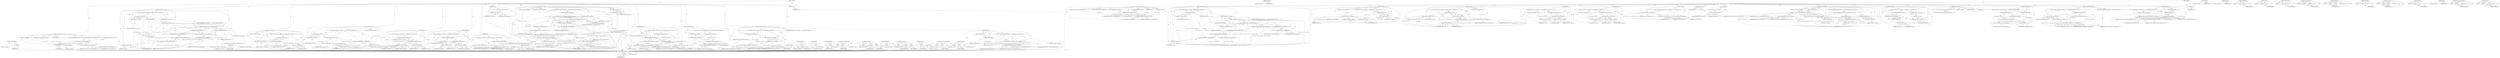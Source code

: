 digraph "ReleaseContext" {
vulnerable_261 [label=<(METHOD,&lt;operator&gt;.logicalNot)>];
vulnerable_262 [label=<(PARAM,p1)>];
vulnerable_263 [label=<(BLOCK,&lt;empty&gt;,&lt;empty&gt;)>];
vulnerable_264 [label=<(METHOD_RETURN,ANY)>];
vulnerable_245 [label=<(METHOD,ReleaseContext)>];
vulnerable_246 [label=<(BLOCK,&lt;empty&gt;,&lt;empty&gt;)>];
vulnerable_247 [label=<(METHOD_RETURN,ANY)>];
vulnerable_93 [label=<(METHOD,UpdatePrinterSettings)<SUB>93</SUB>>];
vulnerable_94 [label=<(PARAM,const DictionaryValue&amp; job_settings)<SUB>94</SUB>>];
vulnerable_95 [label=<(PARAM,const PageRanges&amp; ranges)<SUB>94</SUB>>];
vulnerable_96 [label=<(BLOCK,{
#if defined(OS_CHROMEOS)
  bool landscape = f...,{
#if defined(OS_CHROMEOS)
  bool landscape = f...)<SUB>94</SUB>>];
vulnerable_97 [label=<(DCHECK,DCHECK(!in_print_job_))<SUB>106</SUB>>];
vulnerable_98 [label=<(&lt;operator&gt;.logicalNot,!in_print_job_)<SUB>106</SUB>>];
vulnerable_99 [label=<(IDENTIFIER,in_print_job_,!in_print_job_)<SUB>106</SUB>>];
vulnerable_100 [label=<(CONTROL_STRUCTURE,IF,if (!print_dialog_-&gt;UpdateSettings(job_settings, ranges)))<SUB>108</SUB>>];
vulnerable_101 [label=<(&lt;operator&gt;.logicalNot,!print_dialog_-&gt;UpdateSettings(job_settings, ra...)<SUB>108</SUB>>];
vulnerable_102 [label=<(UpdateSettings,print_dialog_-&gt;UpdateSettings(job_settings, ran...)<SUB>108</SUB>>];
vulnerable_103 [label=<(&lt;operator&gt;.indirectFieldAccess,print_dialog_-&gt;UpdateSettings)<SUB>108</SUB>>];
vulnerable_104 [label=<(IDENTIFIER,print_dialog_,print_dialog_-&gt;UpdateSettings(job_settings, ran...)<SUB>108</SUB>>];
vulnerable_105 [label=<(FIELD_IDENTIFIER,UpdateSettings,UpdateSettings)<SUB>108</SUB>>];
vulnerable_106 [label=<(IDENTIFIER,job_settings,print_dialog_-&gt;UpdateSettings(job_settings, ran...)<SUB>108</SUB>>];
vulnerable_107 [label=<(IDENTIFIER,ranges,print_dialog_-&gt;UpdateSettings(job_settings, ran...)<SUB>108</SUB>>];
vulnerable_108 [label=<(BLOCK,&lt;empty&gt;,&lt;empty&gt;)<SUB>109</SUB>>];
vulnerable_109 [label=<(RETURN,return OnError();,return OnError();)<SUB>109</SUB>>];
vulnerable_110 [label=<(OnError,OnError())<SUB>109</SUB>>];
vulnerable_111 [label=<(RETURN,return OK;,return OK;)<SUB>111</SUB>>];
vulnerable_112 [label=<(IDENTIFIER,OK,return OK;)<SUB>111</SUB>>];
vulnerable_113 [label=<(METHOD_RETURN,Result)<SUB>93</SUB>>];
vulnerable_168 [label=<(METHOD,DocumentDone)<SUB>154</SUB>>];
vulnerable_169 [label=<(BLOCK,{
  if (abort_printing_)
    return CANCEL;
  D...,{
  if (abort_printing_)
    return CANCEL;
  D...)<SUB>154</SUB>>];
vulnerable_170 [label=<(CONTROL_STRUCTURE,IF,if (abort_printing_))<SUB>155</SUB>>];
vulnerable_171 [label=<(IDENTIFIER,abort_printing_,if (abort_printing_))<SUB>155</SUB>>];
vulnerable_172 [label=<(BLOCK,&lt;empty&gt;,&lt;empty&gt;)<SUB>156</SUB>>];
vulnerable_173 [label=<(RETURN,return CANCEL;,return CANCEL;)<SUB>156</SUB>>];
vulnerable_174 [label=<(IDENTIFIER,CANCEL,return CANCEL;)<SUB>156</SUB>>];
vulnerable_175 [label="<(LOCAL,DCHECK : DCHECK)<SUB>157</SUB>>"];
vulnerable_176 [label=<(ResetSettings,ResetSettings())<SUB>159</SUB>>];
vulnerable_177 [label=<(RETURN,return OK;,return OK;)<SUB>160</SUB>>];
vulnerable_178 [label=<(IDENTIFIER,OK,return OK;)<SUB>160</SUB>>];
vulnerable_179 [label=<(METHOD_RETURN,Result)<SUB>154</SUB>>];
vulnerable_302 [label=<(METHOD,OnError)>];
vulnerable_303 [label=<(BLOCK,&lt;empty&gt;,&lt;empty&gt;)>];
vulnerable_304 [label=<(METHOD_RETURN,ANY)>];
vulnerable_6 [label=<(METHOD,&lt;global&gt;)<SUB>1</SUB>>];
vulnerable_7 [label=<(BLOCK,&lt;empty&gt;,&lt;empty&gt;)<SUB>1</SUB>>];
vulnerable_8 [label=<(METHOD,PrintingContextCairo)<SUB>1</SUB>>];
vulnerable_9 [label="<(PARAM,const std::string&amp; app_locale)<SUB>1</SUB>>"];
vulnerable_10 [label=<(BLOCK,{
#endif
},{
#endif
})<SUB>6</SUB>>];
vulnerable_11 [label=<(MODIFIER,CONSTRUCTOR)>];
vulnerable_12 [label=<(MODIFIER,PUBLIC)>];
vulnerable_13 [label=<(METHOD_RETURN,PrintingContextCairo.PrintingContextCairo)<SUB>1</SUB>>];
vulnerable_15 [label=<(METHOD,~PrintingContextCairo)<SUB>10</SUB>>];
vulnerable_16 [label=<(BLOCK,{
  ReleaseContext();

#if !defined(OS_CHROMEOS...,{
  ReleaseContext();

#if !defined(OS_CHROMEOS...)<SUB>10</SUB>>];
vulnerable_17 [label=<(ReleaseContext,ReleaseContext())<SUB>11</SUB>>];
vulnerable_18 [label=<(CONTROL_STRUCTURE,IF,if (print_dialog_))<SUB>14</SUB>>];
vulnerable_19 [label=<(IDENTIFIER,print_dialog_,if (print_dialog_))<SUB>14</SUB>>];
vulnerable_20 [label=<(BLOCK,&lt;empty&gt;,&lt;empty&gt;)<SUB>15</SUB>>];
vulnerable_21 [label=<(ReleaseDialog,print_dialog_-&gt;ReleaseDialog())<SUB>15</SUB>>];
vulnerable_22 [label=<(&lt;operator&gt;.indirectFieldAccess,print_dialog_-&gt;ReleaseDialog)<SUB>15</SUB>>];
vulnerable_23 [label=<(IDENTIFIER,print_dialog_,print_dialog_-&gt;ReleaseDialog())<SUB>15</SUB>>];
vulnerable_24 [label=<(FIELD_IDENTIFIER,ReleaseDialog,ReleaseDialog)<SUB>15</SUB>>];
vulnerable_25 [label=<(METHOD_RETURN,ANY)<SUB>10</SUB>>];
vulnerable_27 [label=<(METHOD,SetCreatePrintDialogFunction)<SUB>20</SUB>>];
vulnerable_28 [label=<(PARAM,PrintDialogGtkInterface* (*create_dialog_func)(
        PrintingContextCairo* context))<SUB>21</SUB>>];
vulnerable_29 [label=<(BLOCK,{
  DCHECK(create_dialog_func);
  DCHECK(!creat...,{
  DCHECK(create_dialog_func);
  DCHECK(!creat...)<SUB>22</SUB>>];
vulnerable_30 [label=<(DCHECK,DCHECK(create_dialog_func))<SUB>23</SUB>>];
vulnerable_31 [label=<(IDENTIFIER,create_dialog_func,DCHECK(create_dialog_func))<SUB>23</SUB>>];
vulnerable_32 [label=<(DCHECK,DCHECK(!create_dialog_func_))<SUB>24</SUB>>];
vulnerable_33 [label=<(&lt;operator&gt;.logicalNot,!create_dialog_func_)<SUB>24</SUB>>];
vulnerable_34 [label=<(IDENTIFIER,create_dialog_func_,!create_dialog_func_)<SUB>24</SUB>>];
vulnerable_35 [label=<(&lt;operator&gt;.assignment,create_dialog_func_ = create_dialog_func)<SUB>25</SUB>>];
vulnerable_36 [label=<(IDENTIFIER,create_dialog_func_,create_dialog_func_ = create_dialog_func)<SUB>25</SUB>>];
vulnerable_37 [label=<(IDENTIFIER,create_dialog_func,create_dialog_func_ = create_dialog_func)<SUB>25</SUB>>];
vulnerable_38 [label=<(METHOD_RETURN,void)<SUB>20</SUB>>];
vulnerable_40 [label=<(METHOD,PrintDocument)<SUB>28</SUB>>];
vulnerable_41 [label=<(PARAM,const Metafile* metafile)<SUB>28</SUB>>];
vulnerable_42 [label=<(BLOCK,{
  DCHECK(print_dialog_);
  DCHECK(metafile);
...,{
  DCHECK(print_dialog_);
  DCHECK(metafile);
...)<SUB>28</SUB>>];
vulnerable_43 [label="<(LOCAL,DCHECK : DCHECK)<SUB>29</SUB>>"];
vulnerable_44 [label=<(DCHECK,DCHECK(metafile))<SUB>30</SUB>>];
vulnerable_45 [label=<(IDENTIFIER,metafile,DCHECK(metafile))<SUB>30</SUB>>];
vulnerable_46 [label=<(PrintDocument,print_dialog_-&gt;PrintDocument(metafile, document...)<SUB>31</SUB>>];
vulnerable_47 [label=<(&lt;operator&gt;.indirectFieldAccess,print_dialog_-&gt;PrintDocument)<SUB>31</SUB>>];
vulnerable_48 [label=<(IDENTIFIER,print_dialog_,print_dialog_-&gt;PrintDocument(metafile, document...)<SUB>31</SUB>>];
vulnerable_49 [label=<(FIELD_IDENTIFIER,PrintDocument,PrintDocument)<SUB>31</SUB>>];
vulnerable_50 [label=<(IDENTIFIER,metafile,print_dialog_-&gt;PrintDocument(metafile, document...)<SUB>31</SUB>>];
vulnerable_51 [label=<(IDENTIFIER,document_name_,print_dialog_-&gt;PrintDocument(metafile, document...)<SUB>31</SUB>>];
vulnerable_52 [label=<(METHOD_RETURN,void)<SUB>28</SUB>>];
vulnerable_54 [label=<(METHOD,AskUserForSettings)<SUB>35</SUB>>];
vulnerable_55 [label="<(PARAM,gfx::NativeView parent_view)<SUB>36</SUB>>"];
vulnerable_56 [label=<(PARAM,int max_pages)<SUB>37</SUB>>];
vulnerable_57 [label=<(PARAM,bool has_selection)<SUB>38</SUB>>];
vulnerable_58 [label=<(PARAM,PrintSettingsCallback* callback)<SUB>39</SUB>>];
vulnerable_59 [label=<(BLOCK,{
#if defined(OS_CHROMEOS)
  callback-&gt;Run(OK);...,{
#if defined(OS_CHROMEOS)
  callback-&gt;Run(OK);...)<SUB>39</SUB>>];
vulnerable_60 [label=<(ShowDialog,print_dialog_-&gt;ShowDialog(callback))<SUB>43</SUB>>];
vulnerable_61 [label=<(&lt;operator&gt;.indirectFieldAccess,print_dialog_-&gt;ShowDialog)<SUB>43</SUB>>];
vulnerable_62 [label=<(IDENTIFIER,print_dialog_,print_dialog_-&gt;ShowDialog(callback))<SUB>43</SUB>>];
vulnerable_63 [label=<(FIELD_IDENTIFIER,ShowDialog,ShowDialog)<SUB>43</SUB>>];
vulnerable_64 [label=<(IDENTIFIER,callback,print_dialog_-&gt;ShowDialog(callback))<SUB>43</SUB>>];
vulnerable_65 [label=<(METHOD_RETURN,void)<SUB>35</SUB>>];
vulnerable_67 [label=<(METHOD,UseDefaultSettings)<SUB>47</SUB>>];
vulnerable_68 [label=<(BLOCK,{
  DCHECK(!in_print_job_);

  ResetSettings();...,{
  DCHECK(!in_print_job_);

  ResetSettings();...)<SUB>47</SUB>>];
vulnerable_69 [label=<(DCHECK,DCHECK(!in_print_job_))<SUB>48</SUB>>];
vulnerable_70 [label=<(&lt;operator&gt;.logicalNot,!in_print_job_)<SUB>48</SUB>>];
vulnerable_71 [label=<(IDENTIFIER,in_print_job_,!in_print_job_)<SUB>48</SUB>>];
vulnerable_72 [label=<(ResetSettings,ResetSettings())<SUB>50</SUB>>];
vulnerable_73 [label=<(CONTROL_STRUCTURE,IF,if (!print_dialog_))<SUB>83</SUB>>];
vulnerable_74 [label=<(&lt;operator&gt;.logicalNot,!print_dialog_)<SUB>83</SUB>>];
vulnerable_75 [label=<(IDENTIFIER,print_dialog_,!print_dialog_)<SUB>83</SUB>>];
vulnerable_76 [label=<(BLOCK,{
    print_dialog_ = create_dialog_func_(this)...,{
    print_dialog_ = create_dialog_func_(this)...)<SUB>83</SUB>>];
vulnerable_77 [label=<(&lt;operator&gt;.assignment,print_dialog_ = create_dialog_func_(this))<SUB>84</SUB>>];
vulnerable_78 [label=<(IDENTIFIER,print_dialog_,print_dialog_ = create_dialog_func_(this))<SUB>84</SUB>>];
vulnerable_79 [label=<(create_dialog_func_,create_dialog_func_(this))<SUB>84</SUB>>];
vulnerable_80 [label=<(LITERAL,this,create_dialog_func_(this))<SUB>84</SUB>>];
vulnerable_81 [label=<(AddRefToDialog,print_dialog_-&gt;AddRefToDialog())<SUB>85</SUB>>];
vulnerable_82 [label=<(&lt;operator&gt;.indirectFieldAccess,print_dialog_-&gt;AddRefToDialog)<SUB>85</SUB>>];
vulnerable_83 [label=<(IDENTIFIER,print_dialog_,print_dialog_-&gt;AddRefToDialog())<SUB>85</SUB>>];
vulnerable_84 [label=<(FIELD_IDENTIFIER,AddRefToDialog,AddRefToDialog)<SUB>85</SUB>>];
vulnerable_85 [label=<(UseDefaultSettings,print_dialog_-&gt;UseDefaultSettings())<SUB>87</SUB>>];
vulnerable_86 [label=<(&lt;operator&gt;.indirectFieldAccess,print_dialog_-&gt;UseDefaultSettings)<SUB>87</SUB>>];
vulnerable_87 [label=<(IDENTIFIER,print_dialog_,print_dialog_-&gt;UseDefaultSettings())<SUB>87</SUB>>];
vulnerable_88 [label=<(FIELD_IDENTIFIER,UseDefaultSettings,UseDefaultSettings)<SUB>87</SUB>>];
vulnerable_89 [label=<(RETURN,return OK;,return OK;)<SUB>90</SUB>>];
vulnerable_90 [label=<(IDENTIFIER,OK,return OK;)<SUB>90</SUB>>];
vulnerable_91 [label=<(METHOD_RETURN,Result)<SUB>47</SUB>>];
vulnerable_115 [label=<(METHOD,InitWithSettings)<SUB>115</SUB>>];
vulnerable_116 [label=<(PARAM,const PrintSettings&amp; settings)<SUB>116</SUB>>];
vulnerable_117 [label=<(BLOCK,{
  DCHECK(!in_print_job_);

  settings_ = sett...,{
  DCHECK(!in_print_job_);

  settings_ = sett...)<SUB>116</SUB>>];
vulnerable_118 [label=<(DCHECK,DCHECK(!in_print_job_))<SUB>117</SUB>>];
vulnerable_119 [label=<(&lt;operator&gt;.logicalNot,!in_print_job_)<SUB>117</SUB>>];
vulnerable_120 [label=<(IDENTIFIER,in_print_job_,!in_print_job_)<SUB>117</SUB>>];
vulnerable_121 [label=<(&lt;operator&gt;.assignment,settings_ = settings)<SUB>119</SUB>>];
vulnerable_122 [label=<(IDENTIFIER,settings_,settings_ = settings)<SUB>119</SUB>>];
vulnerable_123 [label=<(IDENTIFIER,settings,settings_ = settings)<SUB>119</SUB>>];
vulnerable_124 [label=<(RETURN,return OK;,return OK;)<SUB>121</SUB>>];
vulnerable_125 [label=<(IDENTIFIER,OK,return OK;)<SUB>121</SUB>>];
vulnerable_126 [label=<(METHOD_RETURN,Result)<SUB>115</SUB>>];
vulnerable_128 [label=<(METHOD,NewDocument)<SUB>124</SUB>>];
vulnerable_129 [label=<(PARAM,const string16&amp; document_name)<SUB>125</SUB>>];
vulnerable_130 [label=<(BLOCK,{
  DCHECK(!in_print_job_);
  in_print_job_ = t...,{
  DCHECK(!in_print_job_);
  in_print_job_ = t...)<SUB>125</SUB>>];
vulnerable_131 [label=<(DCHECK,DCHECK(!in_print_job_))<SUB>126</SUB>>];
vulnerable_132 [label=<(&lt;operator&gt;.logicalNot,!in_print_job_)<SUB>126</SUB>>];
vulnerable_133 [label=<(IDENTIFIER,in_print_job_,!in_print_job_)<SUB>126</SUB>>];
vulnerable_134 [label=<(&lt;operator&gt;.assignment,in_print_job_ = true)<SUB>127</SUB>>];
vulnerable_135 [label=<(IDENTIFIER,in_print_job_,in_print_job_ = true)<SUB>127</SUB>>];
vulnerable_136 [label=<(LITERAL,true,in_print_job_ = true)<SUB>127</SUB>>];
vulnerable_137 [label=<(&lt;operator&gt;.assignment,document_name_ = document_name)<SUB>130</SUB>>];
vulnerable_138 [label=<(IDENTIFIER,document_name_,document_name_ = document_name)<SUB>130</SUB>>];
vulnerable_139 [label=<(IDENTIFIER,document_name,document_name_ = document_name)<SUB>130</SUB>>];
vulnerable_140 [label=<(RETURN,return OK;,return OK;)<SUB>133</SUB>>];
vulnerable_141 [label=<(IDENTIFIER,OK,return OK;)<SUB>133</SUB>>];
vulnerable_142 [label=<(METHOD_RETURN,Result)<SUB>124</SUB>>];
vulnerable_144 [label=<(METHOD,NewPage)<SUB>136</SUB>>];
vulnerable_145 [label=<(BLOCK,{
  if (abort_printing_)
    return CANCEL;
  D...,{
  if (abort_printing_)
    return CANCEL;
  D...)<SUB>136</SUB>>];
vulnerable_146 [label=<(CONTROL_STRUCTURE,IF,if (abort_printing_))<SUB>137</SUB>>];
vulnerable_147 [label=<(IDENTIFIER,abort_printing_,if (abort_printing_))<SUB>137</SUB>>];
vulnerable_148 [label=<(BLOCK,&lt;empty&gt;,&lt;empty&gt;)<SUB>138</SUB>>];
vulnerable_149 [label=<(RETURN,return CANCEL;,return CANCEL;)<SUB>138</SUB>>];
vulnerable_150 [label=<(IDENTIFIER,CANCEL,return CANCEL;)<SUB>138</SUB>>];
vulnerable_151 [label="<(LOCAL,DCHECK : DCHECK)<SUB>139</SUB>>"];
vulnerable_152 [label=<(RETURN,return OK;,return OK;)<SUB>142</SUB>>];
vulnerable_153 [label=<(IDENTIFIER,OK,return OK;)<SUB>142</SUB>>];
vulnerable_154 [label=<(METHOD_RETURN,Result)<SUB>136</SUB>>];
vulnerable_156 [label=<(METHOD,PageDone)<SUB>145</SUB>>];
vulnerable_157 [label=<(BLOCK,{
  if (abort_printing_)
    return CANCEL;
  D...,{
  if (abort_printing_)
    return CANCEL;
  D...)<SUB>145</SUB>>];
vulnerable_158 [label=<(CONTROL_STRUCTURE,IF,if (abort_printing_))<SUB>146</SUB>>];
vulnerable_159 [label=<(IDENTIFIER,abort_printing_,if (abort_printing_))<SUB>146</SUB>>];
vulnerable_160 [label=<(BLOCK,&lt;empty&gt;,&lt;empty&gt;)<SUB>147</SUB>>];
vulnerable_161 [label=<(RETURN,return CANCEL;,return CANCEL;)<SUB>147</SUB>>];
vulnerable_162 [label=<(IDENTIFIER,CANCEL,return CANCEL;)<SUB>147</SUB>>];
vulnerable_163 [label="<(LOCAL,DCHECK : DCHECK)<SUB>148</SUB>>"];
vulnerable_164 [label=<(RETURN,return OK;,return OK;)<SUB>151</SUB>>];
vulnerable_165 [label=<(IDENTIFIER,OK,return OK;)<SUB>151</SUB>>];
vulnerable_166 [label=<(METHOD_RETURN,Result)<SUB>145</SUB>>];
vulnerable_181 [label=<(METHOD,Cancel)<SUB>163</SUB>>];
vulnerable_182 [label=<(BLOCK,{
  abort_printing_ = true;
  in_print_job_ = f...,{
  abort_printing_ = true;
  in_print_job_ = f...)<SUB>163</SUB>>];
vulnerable_183 [label=<(&lt;operator&gt;.assignment,abort_printing_ = true)<SUB>164</SUB>>];
vulnerable_184 [label=<(IDENTIFIER,abort_printing_,abort_printing_ = true)<SUB>164</SUB>>];
vulnerable_185 [label=<(LITERAL,true,abort_printing_ = true)<SUB>164</SUB>>];
vulnerable_186 [label=<(&lt;operator&gt;.assignment,in_print_job_ = false)<SUB>165</SUB>>];
vulnerable_187 [label=<(IDENTIFIER,in_print_job_,in_print_job_ = false)<SUB>165</SUB>>];
vulnerable_188 [label=<(LITERAL,false,in_print_job_ = false)<SUB>165</SUB>>];
vulnerable_189 [label=<(METHOD_RETURN,void)<SUB>163</SUB>>];
vulnerable_191 [label=<(METHOD,ReleaseContext)<SUB>168</SUB>>];
vulnerable_192 [label=<(BLOCK,{
},{
})<SUB>168</SUB>>];
vulnerable_193 [label=<(METHOD_RETURN,void)<SUB>168</SUB>>];
vulnerable_195 [label=<(METHOD,context)<SUB>171</SUB>>];
vulnerable_196 [label=<(BLOCK,{
  return NULL;
},{
  return NULL;
})<SUB>171</SUB>>];
vulnerable_197 [label=<(RETURN,return NULL;,return NULL;)<SUB>172</SUB>>];
vulnerable_198 [label=<(IDENTIFIER,NULL,return NULL;)<SUB>172</SUB>>];
vulnerable_199 [label=<(METHOD_RETURN,NativeDrawingContext)<SUB>171</SUB>>];
vulnerable_201 [label=<(UNKNOWN,},})<SUB>175</SUB>>];
vulnerable_202 [label=<(METHOD_RETURN,ANY)<SUB>1</SUB>>];
vulnerable_281 [label=<(METHOD,ResetSettings)>];
vulnerable_282 [label=<(BLOCK,&lt;empty&gt;,&lt;empty&gt;)>];
vulnerable_283 [label=<(METHOD_RETURN,ANY)>];
vulnerable_284 [label=<(METHOD,create_dialog_func_)>];
vulnerable_285 [label=<(PARAM,p1)>];
vulnerable_286 [label=<(BLOCK,&lt;empty&gt;,&lt;empty&gt;)>];
vulnerable_287 [label=<(METHOD_RETURN,ANY)>];
vulnerable_257 [label=<(METHOD,DCHECK)>];
vulnerable_258 [label=<(PARAM,p1)>];
vulnerable_259 [label=<(BLOCK,&lt;empty&gt;,&lt;empty&gt;)>];
vulnerable_260 [label=<(METHOD_RETURN,ANY)>];
vulnerable_292 [label=<(METHOD,UseDefaultSettings)>];
vulnerable_293 [label=<(PARAM,p1)>];
vulnerable_294 [label=<(BLOCK,&lt;empty&gt;,&lt;empty&gt;)>];
vulnerable_295 [label=<(METHOD_RETURN,ANY)>];
vulnerable_265 [label=<(METHOD,&lt;operator&gt;.assignment)>];
vulnerable_266 [label=<(PARAM,p1)>];
vulnerable_267 [label=<(PARAM,p2)>];
vulnerable_268 [label=<(BLOCK,&lt;empty&gt;,&lt;empty&gt;)>];
vulnerable_269 [label=<(METHOD_RETURN,ANY)>];
vulnerable_296 [label=<(METHOD,UpdateSettings)>];
vulnerable_297 [label=<(PARAM,p1)>];
vulnerable_298 [label=<(PARAM,p2)>];
vulnerable_299 [label=<(PARAM,p3)>];
vulnerable_300 [label=<(BLOCK,&lt;empty&gt;,&lt;empty&gt;)>];
vulnerable_301 [label=<(METHOD_RETURN,ANY)>];
vulnerable_288 [label=<(METHOD,AddRefToDialog)>];
vulnerable_289 [label=<(PARAM,p1)>];
vulnerable_290 [label=<(BLOCK,&lt;empty&gt;,&lt;empty&gt;)>];
vulnerable_291 [label=<(METHOD_RETURN,ANY)>];
vulnerable_270 [label=<(METHOD,PrintDocument)>];
vulnerable_271 [label=<(PARAM,p1)>];
vulnerable_272 [label=<(PARAM,p2)>];
vulnerable_273 [label=<(PARAM,p3)>];
vulnerable_274 [label=<(BLOCK,&lt;empty&gt;,&lt;empty&gt;)>];
vulnerable_275 [label=<(METHOD_RETURN,ANY)>];
vulnerable_248 [label=<(METHOD,ReleaseDialog)>];
vulnerable_249 [label=<(PARAM,p1)>];
vulnerable_250 [label=<(BLOCK,&lt;empty&gt;,&lt;empty&gt;)>];
vulnerable_251 [label=<(METHOD_RETURN,ANY)>];
vulnerable_239 [label=<(METHOD,&lt;global&gt;)<SUB>1</SUB>>];
vulnerable_240 [label=<(BLOCK,&lt;empty&gt;,&lt;empty&gt;)>];
vulnerable_241 [label=<(METHOD_RETURN,ANY)>];
vulnerable_252 [label=<(METHOD,&lt;operator&gt;.indirectFieldAccess)>];
vulnerable_253 [label=<(PARAM,p1)>];
vulnerable_254 [label=<(PARAM,p2)>];
vulnerable_255 [label=<(BLOCK,&lt;empty&gt;,&lt;empty&gt;)>];
vulnerable_256 [label=<(METHOD_RETURN,ANY)>];
vulnerable_276 [label=<(METHOD,ShowDialog)>];
vulnerable_277 [label=<(PARAM,p1)>];
vulnerable_278 [label=<(PARAM,p2)>];
vulnerable_279 [label=<(BLOCK,&lt;empty&gt;,&lt;empty&gt;)>];
vulnerable_280 [label=<(METHOD_RETURN,ANY)>];
fixed_273 [label=<(METHOD,&lt;operator&gt;.logicalNot)>];
fixed_274 [label=<(PARAM,p1)>];
fixed_275 [label=<(BLOCK,&lt;empty&gt;,&lt;empty&gt;)>];
fixed_276 [label=<(METHOD_RETURN,ANY)>];
fixed_257 [label=<(METHOD,ReleaseContext)>];
fixed_258 [label=<(BLOCK,&lt;empty&gt;,&lt;empty&gt;)>];
fixed_259 [label=<(METHOD_RETURN,ANY)>];
fixed_93 [label=<(METHOD,UpdatePrinterSettings)<SUB>93</SUB>>];
fixed_94 [label=<(PARAM,const DictionaryValue&amp; job_settings)<SUB>94</SUB>>];
fixed_95 [label=<(PARAM,const PageRanges&amp; ranges)<SUB>94</SUB>>];
fixed_96 [label=<(BLOCK,{
#if defined(OS_CHROMEOS)
  bool landscape = f...,{
#if defined(OS_CHROMEOS)
  bool landscape = f...)<SUB>94</SUB>>];
fixed_97 [label=<(DCHECK,DCHECK(!in_print_job_))<SUB>106</SUB>>];
fixed_98 [label=<(&lt;operator&gt;.logicalNot,!in_print_job_)<SUB>106</SUB>>];
fixed_99 [label=<(IDENTIFIER,in_print_job_,!in_print_job_)<SUB>106</SUB>>];
fixed_100 [label=<(CONTROL_STRUCTURE,IF,if (!print_dialog_))<SUB>108</SUB>>];
fixed_101 [label=<(&lt;operator&gt;.logicalNot,!print_dialog_)<SUB>108</SUB>>];
fixed_102 [label=<(IDENTIFIER,print_dialog_,!print_dialog_)<SUB>108</SUB>>];
fixed_103 [label=<(BLOCK,{
    print_dialog_ = create_dialog_func_(this)...,{
    print_dialog_ = create_dialog_func_(this)...)<SUB>108</SUB>>];
fixed_104 [label=<(&lt;operator&gt;.assignment,print_dialog_ = create_dialog_func_(this))<SUB>109</SUB>>];
fixed_105 [label=<(IDENTIFIER,print_dialog_,print_dialog_ = create_dialog_func_(this))<SUB>109</SUB>>];
fixed_106 [label=<(create_dialog_func_,create_dialog_func_(this))<SUB>109</SUB>>];
fixed_107 [label=<(LITERAL,this,create_dialog_func_(this))<SUB>109</SUB>>];
fixed_108 [label=<(AddRefToDialog,print_dialog_-&gt;AddRefToDialog())<SUB>110</SUB>>];
fixed_109 [label=<(&lt;operator&gt;.indirectFieldAccess,print_dialog_-&gt;AddRefToDialog)<SUB>110</SUB>>];
fixed_110 [label=<(IDENTIFIER,print_dialog_,print_dialog_-&gt;AddRefToDialog())<SUB>110</SUB>>];
fixed_111 [label=<(FIELD_IDENTIFIER,AddRefToDialog,AddRefToDialog)<SUB>110</SUB>>];
fixed_112 [label=<(CONTROL_STRUCTURE,IF,if (!print_dialog_-&gt;UpdateSettings(job_settings, ranges)))<SUB>113</SUB>>];
fixed_113 [label=<(&lt;operator&gt;.logicalNot,!print_dialog_-&gt;UpdateSettings(job_settings, ra...)<SUB>113</SUB>>];
fixed_114 [label=<(UpdateSettings,print_dialog_-&gt;UpdateSettings(job_settings, ran...)<SUB>113</SUB>>];
fixed_115 [label=<(&lt;operator&gt;.indirectFieldAccess,print_dialog_-&gt;UpdateSettings)<SUB>113</SUB>>];
fixed_116 [label=<(IDENTIFIER,print_dialog_,print_dialog_-&gt;UpdateSettings(job_settings, ran...)<SUB>113</SUB>>];
fixed_117 [label=<(FIELD_IDENTIFIER,UpdateSettings,UpdateSettings)<SUB>113</SUB>>];
fixed_118 [label=<(IDENTIFIER,job_settings,print_dialog_-&gt;UpdateSettings(job_settings, ran...)<SUB>113</SUB>>];
fixed_119 [label=<(IDENTIFIER,ranges,print_dialog_-&gt;UpdateSettings(job_settings, ran...)<SUB>113</SUB>>];
fixed_120 [label=<(BLOCK,&lt;empty&gt;,&lt;empty&gt;)<SUB>114</SUB>>];
fixed_121 [label=<(RETURN,return OnError();,return OnError();)<SUB>114</SUB>>];
fixed_122 [label=<(OnError,OnError())<SUB>114</SUB>>];
fixed_123 [label=<(RETURN,return OK;,return OK;)<SUB>116</SUB>>];
fixed_124 [label=<(IDENTIFIER,OK,return OK;)<SUB>116</SUB>>];
fixed_125 [label=<(METHOD_RETURN,Result)<SUB>93</SUB>>];
fixed_180 [label=<(METHOD,DocumentDone)<SUB>159</SUB>>];
fixed_181 [label=<(BLOCK,{
  if (abort_printing_)
    return CANCEL;
  D...,{
  if (abort_printing_)
    return CANCEL;
  D...)<SUB>159</SUB>>];
fixed_182 [label=<(CONTROL_STRUCTURE,IF,if (abort_printing_))<SUB>160</SUB>>];
fixed_183 [label=<(IDENTIFIER,abort_printing_,if (abort_printing_))<SUB>160</SUB>>];
fixed_184 [label=<(BLOCK,&lt;empty&gt;,&lt;empty&gt;)<SUB>161</SUB>>];
fixed_185 [label=<(RETURN,return CANCEL;,return CANCEL;)<SUB>161</SUB>>];
fixed_186 [label=<(IDENTIFIER,CANCEL,return CANCEL;)<SUB>161</SUB>>];
fixed_187 [label="<(LOCAL,DCHECK : DCHECK)<SUB>162</SUB>>"];
fixed_188 [label=<(ResetSettings,ResetSettings())<SUB>164</SUB>>];
fixed_189 [label=<(RETURN,return OK;,return OK;)<SUB>165</SUB>>];
fixed_190 [label=<(IDENTIFIER,OK,return OK;)<SUB>165</SUB>>];
fixed_191 [label=<(METHOD_RETURN,Result)<SUB>159</SUB>>];
fixed_314 [label=<(METHOD,OnError)>];
fixed_315 [label=<(BLOCK,&lt;empty&gt;,&lt;empty&gt;)>];
fixed_316 [label=<(METHOD_RETURN,ANY)>];
fixed_6 [label=<(METHOD,&lt;global&gt;)<SUB>1</SUB>>];
fixed_7 [label=<(BLOCK,&lt;empty&gt;,&lt;empty&gt;)<SUB>1</SUB>>];
fixed_8 [label=<(METHOD,PrintingContextCairo)<SUB>1</SUB>>];
fixed_9 [label="<(PARAM,const std::string&amp; app_locale)<SUB>1</SUB>>"];
fixed_10 [label=<(BLOCK,{
#endif
},{
#endif
})<SUB>6</SUB>>];
fixed_11 [label=<(MODIFIER,CONSTRUCTOR)>];
fixed_12 [label=<(MODIFIER,PUBLIC)>];
fixed_13 [label=<(METHOD_RETURN,PrintingContextCairo.PrintingContextCairo)<SUB>1</SUB>>];
fixed_15 [label=<(METHOD,~PrintingContextCairo)<SUB>10</SUB>>];
fixed_16 [label=<(BLOCK,{
  ReleaseContext();

#if !defined(OS_CHROMEOS...,{
  ReleaseContext();

#if !defined(OS_CHROMEOS...)<SUB>10</SUB>>];
fixed_17 [label=<(ReleaseContext,ReleaseContext())<SUB>11</SUB>>];
fixed_18 [label=<(CONTROL_STRUCTURE,IF,if (print_dialog_))<SUB>14</SUB>>];
fixed_19 [label=<(IDENTIFIER,print_dialog_,if (print_dialog_))<SUB>14</SUB>>];
fixed_20 [label=<(BLOCK,&lt;empty&gt;,&lt;empty&gt;)<SUB>15</SUB>>];
fixed_21 [label=<(ReleaseDialog,print_dialog_-&gt;ReleaseDialog())<SUB>15</SUB>>];
fixed_22 [label=<(&lt;operator&gt;.indirectFieldAccess,print_dialog_-&gt;ReleaseDialog)<SUB>15</SUB>>];
fixed_23 [label=<(IDENTIFIER,print_dialog_,print_dialog_-&gt;ReleaseDialog())<SUB>15</SUB>>];
fixed_24 [label=<(FIELD_IDENTIFIER,ReleaseDialog,ReleaseDialog)<SUB>15</SUB>>];
fixed_25 [label=<(METHOD_RETURN,ANY)<SUB>10</SUB>>];
fixed_27 [label=<(METHOD,SetCreatePrintDialogFunction)<SUB>20</SUB>>];
fixed_28 [label=<(PARAM,PrintDialogGtkInterface* (*create_dialog_func)(
        PrintingContextCairo* context))<SUB>21</SUB>>];
fixed_29 [label=<(BLOCK,{
  DCHECK(create_dialog_func);
  DCHECK(!creat...,{
  DCHECK(create_dialog_func);
  DCHECK(!creat...)<SUB>22</SUB>>];
fixed_30 [label=<(DCHECK,DCHECK(create_dialog_func))<SUB>23</SUB>>];
fixed_31 [label=<(IDENTIFIER,create_dialog_func,DCHECK(create_dialog_func))<SUB>23</SUB>>];
fixed_32 [label=<(DCHECK,DCHECK(!create_dialog_func_))<SUB>24</SUB>>];
fixed_33 [label=<(&lt;operator&gt;.logicalNot,!create_dialog_func_)<SUB>24</SUB>>];
fixed_34 [label=<(IDENTIFIER,create_dialog_func_,!create_dialog_func_)<SUB>24</SUB>>];
fixed_35 [label=<(&lt;operator&gt;.assignment,create_dialog_func_ = create_dialog_func)<SUB>25</SUB>>];
fixed_36 [label=<(IDENTIFIER,create_dialog_func_,create_dialog_func_ = create_dialog_func)<SUB>25</SUB>>];
fixed_37 [label=<(IDENTIFIER,create_dialog_func,create_dialog_func_ = create_dialog_func)<SUB>25</SUB>>];
fixed_38 [label=<(METHOD_RETURN,void)<SUB>20</SUB>>];
fixed_40 [label=<(METHOD,PrintDocument)<SUB>28</SUB>>];
fixed_41 [label=<(PARAM,const Metafile* metafile)<SUB>28</SUB>>];
fixed_42 [label=<(BLOCK,{
  DCHECK(print_dialog_);
  DCHECK(metafile);
...,{
  DCHECK(print_dialog_);
  DCHECK(metafile);
...)<SUB>28</SUB>>];
fixed_43 [label="<(LOCAL,DCHECK : DCHECK)<SUB>29</SUB>>"];
fixed_44 [label=<(DCHECK,DCHECK(metafile))<SUB>30</SUB>>];
fixed_45 [label=<(IDENTIFIER,metafile,DCHECK(metafile))<SUB>30</SUB>>];
fixed_46 [label=<(PrintDocument,print_dialog_-&gt;PrintDocument(metafile, document...)<SUB>31</SUB>>];
fixed_47 [label=<(&lt;operator&gt;.indirectFieldAccess,print_dialog_-&gt;PrintDocument)<SUB>31</SUB>>];
fixed_48 [label=<(IDENTIFIER,print_dialog_,print_dialog_-&gt;PrintDocument(metafile, document...)<SUB>31</SUB>>];
fixed_49 [label=<(FIELD_IDENTIFIER,PrintDocument,PrintDocument)<SUB>31</SUB>>];
fixed_50 [label=<(IDENTIFIER,metafile,print_dialog_-&gt;PrintDocument(metafile, document...)<SUB>31</SUB>>];
fixed_51 [label=<(IDENTIFIER,document_name_,print_dialog_-&gt;PrintDocument(metafile, document...)<SUB>31</SUB>>];
fixed_52 [label=<(METHOD_RETURN,void)<SUB>28</SUB>>];
fixed_54 [label=<(METHOD,AskUserForSettings)<SUB>35</SUB>>];
fixed_55 [label="<(PARAM,gfx::NativeView parent_view)<SUB>36</SUB>>"];
fixed_56 [label=<(PARAM,int max_pages)<SUB>37</SUB>>];
fixed_57 [label=<(PARAM,bool has_selection)<SUB>38</SUB>>];
fixed_58 [label=<(PARAM,PrintSettingsCallback* callback)<SUB>39</SUB>>];
fixed_59 [label=<(BLOCK,{
#if defined(OS_CHROMEOS)
  callback-&gt;Run(OK);...,{
#if defined(OS_CHROMEOS)
  callback-&gt;Run(OK);...)<SUB>39</SUB>>];
fixed_60 [label=<(ShowDialog,print_dialog_-&gt;ShowDialog(callback))<SUB>43</SUB>>];
fixed_61 [label=<(&lt;operator&gt;.indirectFieldAccess,print_dialog_-&gt;ShowDialog)<SUB>43</SUB>>];
fixed_62 [label=<(IDENTIFIER,print_dialog_,print_dialog_-&gt;ShowDialog(callback))<SUB>43</SUB>>];
fixed_63 [label=<(FIELD_IDENTIFIER,ShowDialog,ShowDialog)<SUB>43</SUB>>];
fixed_64 [label=<(IDENTIFIER,callback,print_dialog_-&gt;ShowDialog(callback))<SUB>43</SUB>>];
fixed_65 [label=<(METHOD_RETURN,void)<SUB>35</SUB>>];
fixed_67 [label=<(METHOD,UseDefaultSettings)<SUB>47</SUB>>];
fixed_68 [label=<(BLOCK,{
  DCHECK(!in_print_job_);

  ResetSettings();...,{
  DCHECK(!in_print_job_);

  ResetSettings();...)<SUB>47</SUB>>];
fixed_69 [label=<(DCHECK,DCHECK(!in_print_job_))<SUB>48</SUB>>];
fixed_70 [label=<(&lt;operator&gt;.logicalNot,!in_print_job_)<SUB>48</SUB>>];
fixed_71 [label=<(IDENTIFIER,in_print_job_,!in_print_job_)<SUB>48</SUB>>];
fixed_72 [label=<(ResetSettings,ResetSettings())<SUB>50</SUB>>];
fixed_73 [label=<(CONTROL_STRUCTURE,IF,if (!print_dialog_))<SUB>83</SUB>>];
fixed_74 [label=<(&lt;operator&gt;.logicalNot,!print_dialog_)<SUB>83</SUB>>];
fixed_75 [label=<(IDENTIFIER,print_dialog_,!print_dialog_)<SUB>83</SUB>>];
fixed_76 [label=<(BLOCK,{
    print_dialog_ = create_dialog_func_(this)...,{
    print_dialog_ = create_dialog_func_(this)...)<SUB>83</SUB>>];
fixed_77 [label=<(&lt;operator&gt;.assignment,print_dialog_ = create_dialog_func_(this))<SUB>84</SUB>>];
fixed_78 [label=<(IDENTIFIER,print_dialog_,print_dialog_ = create_dialog_func_(this))<SUB>84</SUB>>];
fixed_79 [label=<(create_dialog_func_,create_dialog_func_(this))<SUB>84</SUB>>];
fixed_80 [label=<(LITERAL,this,create_dialog_func_(this))<SUB>84</SUB>>];
fixed_81 [label=<(AddRefToDialog,print_dialog_-&gt;AddRefToDialog())<SUB>85</SUB>>];
fixed_82 [label=<(&lt;operator&gt;.indirectFieldAccess,print_dialog_-&gt;AddRefToDialog)<SUB>85</SUB>>];
fixed_83 [label=<(IDENTIFIER,print_dialog_,print_dialog_-&gt;AddRefToDialog())<SUB>85</SUB>>];
fixed_84 [label=<(FIELD_IDENTIFIER,AddRefToDialog,AddRefToDialog)<SUB>85</SUB>>];
fixed_85 [label=<(UseDefaultSettings,print_dialog_-&gt;UseDefaultSettings())<SUB>87</SUB>>];
fixed_86 [label=<(&lt;operator&gt;.indirectFieldAccess,print_dialog_-&gt;UseDefaultSettings)<SUB>87</SUB>>];
fixed_87 [label=<(IDENTIFIER,print_dialog_,print_dialog_-&gt;UseDefaultSettings())<SUB>87</SUB>>];
fixed_88 [label=<(FIELD_IDENTIFIER,UseDefaultSettings,UseDefaultSettings)<SUB>87</SUB>>];
fixed_89 [label=<(RETURN,return OK;,return OK;)<SUB>90</SUB>>];
fixed_90 [label=<(IDENTIFIER,OK,return OK;)<SUB>90</SUB>>];
fixed_91 [label=<(METHOD_RETURN,Result)<SUB>47</SUB>>];
fixed_127 [label=<(METHOD,InitWithSettings)<SUB>120</SUB>>];
fixed_128 [label=<(PARAM,const PrintSettings&amp; settings)<SUB>121</SUB>>];
fixed_129 [label=<(BLOCK,{
  DCHECK(!in_print_job_);

  settings_ = sett...,{
  DCHECK(!in_print_job_);

  settings_ = sett...)<SUB>121</SUB>>];
fixed_130 [label=<(DCHECK,DCHECK(!in_print_job_))<SUB>122</SUB>>];
fixed_131 [label=<(&lt;operator&gt;.logicalNot,!in_print_job_)<SUB>122</SUB>>];
fixed_132 [label=<(IDENTIFIER,in_print_job_,!in_print_job_)<SUB>122</SUB>>];
fixed_133 [label=<(&lt;operator&gt;.assignment,settings_ = settings)<SUB>124</SUB>>];
fixed_134 [label=<(IDENTIFIER,settings_,settings_ = settings)<SUB>124</SUB>>];
fixed_135 [label=<(IDENTIFIER,settings,settings_ = settings)<SUB>124</SUB>>];
fixed_136 [label=<(RETURN,return OK;,return OK;)<SUB>126</SUB>>];
fixed_137 [label=<(IDENTIFIER,OK,return OK;)<SUB>126</SUB>>];
fixed_138 [label=<(METHOD_RETURN,Result)<SUB>120</SUB>>];
fixed_140 [label=<(METHOD,NewDocument)<SUB>129</SUB>>];
fixed_141 [label=<(PARAM,const string16&amp; document_name)<SUB>130</SUB>>];
fixed_142 [label=<(BLOCK,{
  DCHECK(!in_print_job_);
  in_print_job_ = t...,{
  DCHECK(!in_print_job_);
  in_print_job_ = t...)<SUB>130</SUB>>];
fixed_143 [label=<(DCHECK,DCHECK(!in_print_job_))<SUB>131</SUB>>];
fixed_144 [label=<(&lt;operator&gt;.logicalNot,!in_print_job_)<SUB>131</SUB>>];
fixed_145 [label=<(IDENTIFIER,in_print_job_,!in_print_job_)<SUB>131</SUB>>];
fixed_146 [label=<(&lt;operator&gt;.assignment,in_print_job_ = true)<SUB>132</SUB>>];
fixed_147 [label=<(IDENTIFIER,in_print_job_,in_print_job_ = true)<SUB>132</SUB>>];
fixed_148 [label=<(LITERAL,true,in_print_job_ = true)<SUB>132</SUB>>];
fixed_149 [label=<(&lt;operator&gt;.assignment,document_name_ = document_name)<SUB>135</SUB>>];
fixed_150 [label=<(IDENTIFIER,document_name_,document_name_ = document_name)<SUB>135</SUB>>];
fixed_151 [label=<(IDENTIFIER,document_name,document_name_ = document_name)<SUB>135</SUB>>];
fixed_152 [label=<(RETURN,return OK;,return OK;)<SUB>138</SUB>>];
fixed_153 [label=<(IDENTIFIER,OK,return OK;)<SUB>138</SUB>>];
fixed_154 [label=<(METHOD_RETURN,Result)<SUB>129</SUB>>];
fixed_156 [label=<(METHOD,NewPage)<SUB>141</SUB>>];
fixed_157 [label=<(BLOCK,{
  if (abort_printing_)
    return CANCEL;
  D...,{
  if (abort_printing_)
    return CANCEL;
  D...)<SUB>141</SUB>>];
fixed_158 [label=<(CONTROL_STRUCTURE,IF,if (abort_printing_))<SUB>142</SUB>>];
fixed_159 [label=<(IDENTIFIER,abort_printing_,if (abort_printing_))<SUB>142</SUB>>];
fixed_160 [label=<(BLOCK,&lt;empty&gt;,&lt;empty&gt;)<SUB>143</SUB>>];
fixed_161 [label=<(RETURN,return CANCEL;,return CANCEL;)<SUB>143</SUB>>];
fixed_162 [label=<(IDENTIFIER,CANCEL,return CANCEL;)<SUB>143</SUB>>];
fixed_163 [label="<(LOCAL,DCHECK : DCHECK)<SUB>144</SUB>>"];
fixed_164 [label=<(RETURN,return OK;,return OK;)<SUB>147</SUB>>];
fixed_165 [label=<(IDENTIFIER,OK,return OK;)<SUB>147</SUB>>];
fixed_166 [label=<(METHOD_RETURN,Result)<SUB>141</SUB>>];
fixed_168 [label=<(METHOD,PageDone)<SUB>150</SUB>>];
fixed_169 [label=<(BLOCK,{
  if (abort_printing_)
    return CANCEL;
  D...,{
  if (abort_printing_)
    return CANCEL;
  D...)<SUB>150</SUB>>];
fixed_170 [label=<(CONTROL_STRUCTURE,IF,if (abort_printing_))<SUB>151</SUB>>];
fixed_171 [label=<(IDENTIFIER,abort_printing_,if (abort_printing_))<SUB>151</SUB>>];
fixed_172 [label=<(BLOCK,&lt;empty&gt;,&lt;empty&gt;)<SUB>152</SUB>>];
fixed_173 [label=<(RETURN,return CANCEL;,return CANCEL;)<SUB>152</SUB>>];
fixed_174 [label=<(IDENTIFIER,CANCEL,return CANCEL;)<SUB>152</SUB>>];
fixed_175 [label="<(LOCAL,DCHECK : DCHECK)<SUB>153</SUB>>"];
fixed_176 [label=<(RETURN,return OK;,return OK;)<SUB>156</SUB>>];
fixed_177 [label=<(IDENTIFIER,OK,return OK;)<SUB>156</SUB>>];
fixed_178 [label=<(METHOD_RETURN,Result)<SUB>150</SUB>>];
fixed_193 [label=<(METHOD,Cancel)<SUB>168</SUB>>];
fixed_194 [label=<(BLOCK,{
  abort_printing_ = true;
  in_print_job_ = f...,{
  abort_printing_ = true;
  in_print_job_ = f...)<SUB>168</SUB>>];
fixed_195 [label=<(&lt;operator&gt;.assignment,abort_printing_ = true)<SUB>169</SUB>>];
fixed_196 [label=<(IDENTIFIER,abort_printing_,abort_printing_ = true)<SUB>169</SUB>>];
fixed_197 [label=<(LITERAL,true,abort_printing_ = true)<SUB>169</SUB>>];
fixed_198 [label=<(&lt;operator&gt;.assignment,in_print_job_ = false)<SUB>170</SUB>>];
fixed_199 [label=<(IDENTIFIER,in_print_job_,in_print_job_ = false)<SUB>170</SUB>>];
fixed_200 [label=<(LITERAL,false,in_print_job_ = false)<SUB>170</SUB>>];
fixed_201 [label=<(METHOD_RETURN,void)<SUB>168</SUB>>];
fixed_203 [label=<(METHOD,ReleaseContext)<SUB>173</SUB>>];
fixed_204 [label=<(BLOCK,{
},{
})<SUB>173</SUB>>];
fixed_205 [label=<(METHOD_RETURN,void)<SUB>173</SUB>>];
fixed_207 [label=<(METHOD,context)<SUB>176</SUB>>];
fixed_208 [label=<(BLOCK,{
  return NULL;
},{
  return NULL;
})<SUB>176</SUB>>];
fixed_209 [label=<(RETURN,return NULL;,return NULL;)<SUB>177</SUB>>];
fixed_210 [label=<(IDENTIFIER,NULL,return NULL;)<SUB>177</SUB>>];
fixed_211 [label=<(METHOD_RETURN,NativeDrawingContext)<SUB>176</SUB>>];
fixed_213 [label=<(UNKNOWN,},})<SUB>180</SUB>>];
fixed_214 [label=<(METHOD_RETURN,ANY)<SUB>1</SUB>>];
fixed_293 [label=<(METHOD,ResetSettings)>];
fixed_294 [label=<(BLOCK,&lt;empty&gt;,&lt;empty&gt;)>];
fixed_295 [label=<(METHOD_RETURN,ANY)>];
fixed_296 [label=<(METHOD,create_dialog_func_)>];
fixed_297 [label=<(PARAM,p1)>];
fixed_298 [label=<(BLOCK,&lt;empty&gt;,&lt;empty&gt;)>];
fixed_299 [label=<(METHOD_RETURN,ANY)>];
fixed_269 [label=<(METHOD,DCHECK)>];
fixed_270 [label=<(PARAM,p1)>];
fixed_271 [label=<(BLOCK,&lt;empty&gt;,&lt;empty&gt;)>];
fixed_272 [label=<(METHOD_RETURN,ANY)>];
fixed_304 [label=<(METHOD,UseDefaultSettings)>];
fixed_305 [label=<(PARAM,p1)>];
fixed_306 [label=<(BLOCK,&lt;empty&gt;,&lt;empty&gt;)>];
fixed_307 [label=<(METHOD_RETURN,ANY)>];
fixed_277 [label=<(METHOD,&lt;operator&gt;.assignment)>];
fixed_278 [label=<(PARAM,p1)>];
fixed_279 [label=<(PARAM,p2)>];
fixed_280 [label=<(BLOCK,&lt;empty&gt;,&lt;empty&gt;)>];
fixed_281 [label=<(METHOD_RETURN,ANY)>];
fixed_308 [label=<(METHOD,UpdateSettings)>];
fixed_309 [label=<(PARAM,p1)>];
fixed_310 [label=<(PARAM,p2)>];
fixed_311 [label=<(PARAM,p3)>];
fixed_312 [label=<(BLOCK,&lt;empty&gt;,&lt;empty&gt;)>];
fixed_313 [label=<(METHOD_RETURN,ANY)>];
fixed_300 [label=<(METHOD,AddRefToDialog)>];
fixed_301 [label=<(PARAM,p1)>];
fixed_302 [label=<(BLOCK,&lt;empty&gt;,&lt;empty&gt;)>];
fixed_303 [label=<(METHOD_RETURN,ANY)>];
fixed_282 [label=<(METHOD,PrintDocument)>];
fixed_283 [label=<(PARAM,p1)>];
fixed_284 [label=<(PARAM,p2)>];
fixed_285 [label=<(PARAM,p3)>];
fixed_286 [label=<(BLOCK,&lt;empty&gt;,&lt;empty&gt;)>];
fixed_287 [label=<(METHOD_RETURN,ANY)>];
fixed_260 [label=<(METHOD,ReleaseDialog)>];
fixed_261 [label=<(PARAM,p1)>];
fixed_262 [label=<(BLOCK,&lt;empty&gt;,&lt;empty&gt;)>];
fixed_263 [label=<(METHOD_RETURN,ANY)>];
fixed_251 [label=<(METHOD,&lt;global&gt;)<SUB>1</SUB>>];
fixed_252 [label=<(BLOCK,&lt;empty&gt;,&lt;empty&gt;)>];
fixed_253 [label=<(METHOD_RETURN,ANY)>];
fixed_264 [label=<(METHOD,&lt;operator&gt;.indirectFieldAccess)>];
fixed_265 [label=<(PARAM,p1)>];
fixed_266 [label=<(PARAM,p2)>];
fixed_267 [label=<(BLOCK,&lt;empty&gt;,&lt;empty&gt;)>];
fixed_268 [label=<(METHOD_RETURN,ANY)>];
fixed_288 [label=<(METHOD,ShowDialog)>];
fixed_289 [label=<(PARAM,p1)>];
fixed_290 [label=<(PARAM,p2)>];
fixed_291 [label=<(BLOCK,&lt;empty&gt;,&lt;empty&gt;)>];
fixed_292 [label=<(METHOD_RETURN,ANY)>];
vulnerable_261 -> vulnerable_262  [key=0, label="AST: "];
vulnerable_261 -> vulnerable_262  [key=1, label="DDG: "];
vulnerable_261 -> vulnerable_263  [key=0, label="AST: "];
vulnerable_261 -> vulnerable_264  [key=0, label="AST: "];
vulnerable_261 -> vulnerable_264  [key=1, label="CFG: "];
vulnerable_262 -> vulnerable_264  [key=0, label="DDG: p1"];
vulnerable_245 -> vulnerable_246  [key=0, label="AST: "];
vulnerable_245 -> vulnerable_247  [key=0, label="AST: "];
vulnerable_245 -> vulnerable_247  [key=1, label="CFG: "];
vulnerable_93 -> vulnerable_94  [key=0, label="AST: "];
vulnerable_93 -> vulnerable_94  [key=1, label="DDG: "];
vulnerable_93 -> vulnerable_95  [key=0, label="AST: "];
vulnerable_93 -> vulnerable_95  [key=1, label="DDG: "];
vulnerable_93 -> vulnerable_96  [key=0, label="AST: "];
vulnerable_93 -> vulnerable_113  [key=0, label="AST: "];
vulnerable_93 -> vulnerable_98  [key=0, label="CFG: "];
vulnerable_93 -> vulnerable_98  [key=1, label="DDG: "];
vulnerable_93 -> vulnerable_111  [key=0, label="DDG: "];
vulnerable_93 -> vulnerable_112  [key=0, label="DDG: "];
vulnerable_93 -> vulnerable_102  [key=0, label="DDG: "];
vulnerable_93 -> vulnerable_110  [key=0, label="DDG: "];
vulnerable_94 -> vulnerable_102  [key=0, label="DDG: job_settings"];
vulnerable_95 -> vulnerable_102  [key=0, label="DDG: ranges"];
vulnerable_96 -> vulnerable_97  [key=0, label="AST: "];
vulnerable_96 -> vulnerable_100  [key=0, label="AST: "];
vulnerable_96 -> vulnerable_111  [key=0, label="AST: "];
vulnerable_97 -> vulnerable_98  [key=0, label="AST: "];
vulnerable_97 -> vulnerable_105  [key=0, label="CFG: "];
vulnerable_97 -> vulnerable_113  [key=0, label="DDG: !in_print_job_"];
vulnerable_97 -> vulnerable_113  [key=1, label="DDG: DCHECK(!in_print_job_)"];
vulnerable_98 -> vulnerable_99  [key=0, label="AST: "];
vulnerable_98 -> vulnerable_97  [key=0, label="CFG: "];
vulnerable_98 -> vulnerable_97  [key=1, label="DDG: in_print_job_"];
vulnerable_98 -> vulnerable_113  [key=0, label="DDG: in_print_job_"];
vulnerable_100 -> vulnerable_101  [key=0, label="AST: "];
vulnerable_100 -> vulnerable_108  [key=0, label="AST: "];
vulnerable_101 -> vulnerable_102  [key=0, label="AST: "];
vulnerable_101 -> vulnerable_110  [key=0, label="CFG: "];
vulnerable_101 -> vulnerable_110  [key=1, label="CDG: "];
vulnerable_101 -> vulnerable_111  [key=0, label="CFG: "];
vulnerable_101 -> vulnerable_111  [key=1, label="CDG: "];
vulnerable_101 -> vulnerable_113  [key=0, label="DDG: print_dialog_-&gt;UpdateSettings(job_settings, ranges)"];
vulnerable_101 -> vulnerable_113  [key=1, label="DDG: !print_dialog_-&gt;UpdateSettings(job_settings, ranges)"];
vulnerable_101 -> vulnerable_109  [key=0, label="CDG: "];
vulnerable_102 -> vulnerable_103  [key=0, label="AST: "];
vulnerable_102 -> vulnerable_106  [key=0, label="AST: "];
vulnerable_102 -> vulnerable_107  [key=0, label="AST: "];
vulnerable_102 -> vulnerable_101  [key=0, label="CFG: "];
vulnerable_102 -> vulnerable_101  [key=1, label="DDG: print_dialog_-&gt;UpdateSettings"];
vulnerable_102 -> vulnerable_101  [key=2, label="DDG: job_settings"];
vulnerable_102 -> vulnerable_101  [key=3, label="DDG: ranges"];
vulnerable_102 -> vulnerable_113  [key=0, label="DDG: print_dialog_-&gt;UpdateSettings"];
vulnerable_102 -> vulnerable_113  [key=1, label="DDG: job_settings"];
vulnerable_102 -> vulnerable_113  [key=2, label="DDG: ranges"];
vulnerable_103 -> vulnerable_104  [key=0, label="AST: "];
vulnerable_103 -> vulnerable_105  [key=0, label="AST: "];
vulnerable_103 -> vulnerable_102  [key=0, label="CFG: "];
vulnerable_105 -> vulnerable_103  [key=0, label="CFG: "];
vulnerable_108 -> vulnerable_109  [key=0, label="AST: "];
vulnerable_109 -> vulnerable_110  [key=0, label="AST: "];
vulnerable_109 -> vulnerable_113  [key=0, label="CFG: "];
vulnerable_109 -> vulnerable_113  [key=1, label="DDG: &lt;RET&gt;"];
vulnerable_110 -> vulnerable_109  [key=0, label="CFG: "];
vulnerable_110 -> vulnerable_109  [key=1, label="DDG: OnError()"];
vulnerable_110 -> vulnerable_113  [key=0, label="DDG: OnError()"];
vulnerable_111 -> vulnerable_112  [key=0, label="AST: "];
vulnerable_111 -> vulnerable_113  [key=0, label="CFG: "];
vulnerable_111 -> vulnerable_113  [key=1, label="DDG: &lt;RET&gt;"];
vulnerable_112 -> vulnerable_111  [key=0, label="DDG: OK"];
vulnerable_168 -> vulnerable_169  [key=0, label="AST: "];
vulnerable_168 -> vulnerable_179  [key=0, label="AST: "];
vulnerable_168 -> vulnerable_171  [key=0, label="CFG: "];
vulnerable_168 -> vulnerable_171  [key=1, label="DDG: "];
vulnerable_168 -> vulnerable_176  [key=0, label="DDG: "];
vulnerable_168 -> vulnerable_177  [key=0, label="DDG: "];
vulnerable_168 -> vulnerable_178  [key=0, label="DDG: "];
vulnerable_168 -> vulnerable_173  [key=0, label="DDG: "];
vulnerable_168 -> vulnerable_174  [key=0, label="DDG: "];
vulnerable_169 -> vulnerable_170  [key=0, label="AST: "];
vulnerable_169 -> vulnerable_175  [key=0, label="AST: "];
vulnerable_169 -> vulnerable_176  [key=0, label="AST: "];
vulnerable_169 -> vulnerable_177  [key=0, label="AST: "];
vulnerable_170 -> vulnerable_171  [key=0, label="AST: "];
vulnerable_170 -> vulnerable_172  [key=0, label="AST: "];
vulnerable_171 -> vulnerable_176  [key=0, label="CFG: "];
vulnerable_171 -> vulnerable_176  [key=1, label="CDG: "];
vulnerable_171 -> vulnerable_173  [key=0, label="CFG: "];
vulnerable_171 -> vulnerable_173  [key=1, label="CDG: "];
vulnerable_171 -> vulnerable_177  [key=0, label="CDG: "];
vulnerable_172 -> vulnerable_173  [key=0, label="AST: "];
vulnerable_173 -> vulnerable_174  [key=0, label="AST: "];
vulnerable_173 -> vulnerable_179  [key=0, label="CFG: "];
vulnerable_173 -> vulnerable_179  [key=1, label="DDG: &lt;RET&gt;"];
vulnerable_174 -> vulnerable_173  [key=0, label="DDG: CANCEL"];
vulnerable_176 -> vulnerable_177  [key=0, label="CFG: "];
vulnerable_177 -> vulnerable_178  [key=0, label="AST: "];
vulnerable_177 -> vulnerable_179  [key=0, label="CFG: "];
vulnerable_177 -> vulnerable_179  [key=1, label="DDG: &lt;RET&gt;"];
vulnerable_178 -> vulnerable_177  [key=0, label="DDG: OK"];
vulnerable_302 -> vulnerable_303  [key=0, label="AST: "];
vulnerable_302 -> vulnerable_304  [key=0, label="AST: "];
vulnerable_302 -> vulnerable_304  [key=1, label="CFG: "];
vulnerable_6 -> vulnerable_7  [key=0, label="AST: "];
vulnerable_6 -> vulnerable_202  [key=0, label="AST: "];
vulnerable_6 -> vulnerable_201  [key=0, label="CFG: "];
vulnerable_7 -> vulnerable_8  [key=0, label="AST: "];
vulnerable_7 -> vulnerable_15  [key=0, label="AST: "];
vulnerable_7 -> vulnerable_27  [key=0, label="AST: "];
vulnerable_7 -> vulnerable_40  [key=0, label="AST: "];
vulnerable_7 -> vulnerable_54  [key=0, label="AST: "];
vulnerable_7 -> vulnerable_67  [key=0, label="AST: "];
vulnerable_7 -> vulnerable_93  [key=0, label="AST: "];
vulnerable_7 -> vulnerable_115  [key=0, label="AST: "];
vulnerable_7 -> vulnerable_128  [key=0, label="AST: "];
vulnerable_7 -> vulnerable_144  [key=0, label="AST: "];
vulnerable_7 -> vulnerable_156  [key=0, label="AST: "];
vulnerable_7 -> vulnerable_168  [key=0, label="AST: "];
vulnerable_7 -> vulnerable_181  [key=0, label="AST: "];
vulnerable_7 -> vulnerable_191  [key=0, label="AST: "];
vulnerable_7 -> vulnerable_195  [key=0, label="AST: "];
vulnerable_7 -> vulnerable_201  [key=0, label="AST: "];
vulnerable_8 -> vulnerable_9  [key=0, label="AST: "];
vulnerable_8 -> vulnerable_9  [key=1, label="DDG: "];
vulnerable_8 -> vulnerable_10  [key=0, label="AST: "];
vulnerable_8 -> vulnerable_11  [key=0, label="AST: "];
vulnerable_8 -> vulnerable_12  [key=0, label="AST: "];
vulnerable_8 -> vulnerable_13  [key=0, label="AST: "];
vulnerable_8 -> vulnerable_13  [key=1, label="CFG: "];
vulnerable_9 -> vulnerable_13  [key=0, label="DDG: app_locale"];
vulnerable_15 -> vulnerable_16  [key=0, label="AST: "];
vulnerable_15 -> vulnerable_25  [key=0, label="AST: "];
vulnerable_15 -> vulnerable_17  [key=0, label="CFG: "];
vulnerable_15 -> vulnerable_17  [key=1, label="DDG: "];
vulnerable_15 -> vulnerable_19  [key=0, label="DDG: "];
vulnerable_16 -> vulnerable_17  [key=0, label="AST: "];
vulnerable_16 -> vulnerable_18  [key=0, label="AST: "];
vulnerable_17 -> vulnerable_19  [key=0, label="CFG: "];
vulnerable_17 -> vulnerable_25  [key=0, label="DDG: ReleaseContext()"];
vulnerable_18 -> vulnerable_19  [key=0, label="AST: "];
vulnerable_18 -> vulnerable_20  [key=0, label="AST: "];
vulnerable_19 -> vulnerable_25  [key=0, label="CFG: "];
vulnerable_19 -> vulnerable_24  [key=0, label="CFG: "];
vulnerable_19 -> vulnerable_24  [key=1, label="CDG: "];
vulnerable_19 -> vulnerable_21  [key=0, label="CDG: "];
vulnerable_19 -> vulnerable_22  [key=0, label="CDG: "];
vulnerable_20 -> vulnerable_21  [key=0, label="AST: "];
vulnerable_21 -> vulnerable_22  [key=0, label="AST: "];
vulnerable_21 -> vulnerable_25  [key=0, label="CFG: "];
vulnerable_21 -> vulnerable_25  [key=1, label="DDG: print_dialog_-&gt;ReleaseDialog"];
vulnerable_21 -> vulnerable_25  [key=2, label="DDG: print_dialog_-&gt;ReleaseDialog()"];
vulnerable_22 -> vulnerable_23  [key=0, label="AST: "];
vulnerable_22 -> vulnerable_24  [key=0, label="AST: "];
vulnerable_22 -> vulnerable_21  [key=0, label="CFG: "];
vulnerable_24 -> vulnerable_22  [key=0, label="CFG: "];
vulnerable_27 -> vulnerable_28  [key=0, label="AST: "];
vulnerable_27 -> vulnerable_28  [key=1, label="DDG: "];
vulnerable_27 -> vulnerable_29  [key=0, label="AST: "];
vulnerable_27 -> vulnerable_38  [key=0, label="AST: "];
vulnerable_27 -> vulnerable_30  [key=0, label="CFG: "];
vulnerable_27 -> vulnerable_30  [key=1, label="DDG: "];
vulnerable_27 -> vulnerable_35  [key=0, label="DDG: "];
vulnerable_27 -> vulnerable_33  [key=0, label="DDG: "];
vulnerable_28 -> vulnerable_38  [key=0, label="DDG: "];
vulnerable_29 -> vulnerable_30  [key=0, label="AST: "];
vulnerable_29 -> vulnerable_32  [key=0, label="AST: "];
vulnerable_29 -> vulnerable_35  [key=0, label="AST: "];
vulnerable_30 -> vulnerable_31  [key=0, label="AST: "];
vulnerable_30 -> vulnerable_33  [key=0, label="CFG: "];
vulnerable_30 -> vulnerable_38  [key=0, label="DDG: DCHECK(create_dialog_func)"];
vulnerable_30 -> vulnerable_35  [key=0, label="DDG: create_dialog_func"];
vulnerable_32 -> vulnerable_33  [key=0, label="AST: "];
vulnerable_32 -> vulnerable_35  [key=0, label="CFG: "];
vulnerable_32 -> vulnerable_38  [key=0, label="DDG: !create_dialog_func_"];
vulnerable_32 -> vulnerable_38  [key=1, label="DDG: DCHECK(!create_dialog_func_)"];
vulnerable_33 -> vulnerable_34  [key=0, label="AST: "];
vulnerable_33 -> vulnerable_32  [key=0, label="CFG: "];
vulnerable_33 -> vulnerable_32  [key=1, label="DDG: create_dialog_func_"];
vulnerable_35 -> vulnerable_36  [key=0, label="AST: "];
vulnerable_35 -> vulnerable_37  [key=0, label="AST: "];
vulnerable_35 -> vulnerable_38  [key=0, label="CFG: "];
vulnerable_35 -> vulnerable_38  [key=1, label="DDG: create_dialog_func_"];
vulnerable_35 -> vulnerable_38  [key=2, label="DDG: create_dialog_func"];
vulnerable_35 -> vulnerable_38  [key=3, label="DDG: create_dialog_func_ = create_dialog_func"];
vulnerable_40 -> vulnerable_41  [key=0, label="AST: "];
vulnerable_40 -> vulnerable_41  [key=1, label="DDG: "];
vulnerable_40 -> vulnerable_42  [key=0, label="AST: "];
vulnerable_40 -> vulnerable_52  [key=0, label="AST: "];
vulnerable_40 -> vulnerable_44  [key=0, label="CFG: "];
vulnerable_40 -> vulnerable_44  [key=1, label="DDG: "];
vulnerable_40 -> vulnerable_46  [key=0, label="DDG: "];
vulnerable_41 -> vulnerable_44  [key=0, label="DDG: metafile"];
vulnerable_42 -> vulnerable_43  [key=0, label="AST: "];
vulnerable_42 -> vulnerable_44  [key=0, label="AST: "];
vulnerable_42 -> vulnerable_46  [key=0, label="AST: "];
vulnerable_44 -> vulnerable_45  [key=0, label="AST: "];
vulnerable_44 -> vulnerable_49  [key=0, label="CFG: "];
vulnerable_44 -> vulnerable_52  [key=0, label="DDG: DCHECK(metafile)"];
vulnerable_44 -> vulnerable_46  [key=0, label="DDG: metafile"];
vulnerable_46 -> vulnerable_47  [key=0, label="AST: "];
vulnerable_46 -> vulnerable_50  [key=0, label="AST: "];
vulnerable_46 -> vulnerable_51  [key=0, label="AST: "];
vulnerable_46 -> vulnerable_52  [key=0, label="CFG: "];
vulnerable_46 -> vulnerable_52  [key=1, label="DDG: print_dialog_-&gt;PrintDocument"];
vulnerable_46 -> vulnerable_52  [key=2, label="DDG: metafile"];
vulnerable_46 -> vulnerable_52  [key=3, label="DDG: print_dialog_-&gt;PrintDocument(metafile, document_name_)"];
vulnerable_46 -> vulnerable_52  [key=4, label="DDG: document_name_"];
vulnerable_47 -> vulnerable_48  [key=0, label="AST: "];
vulnerable_47 -> vulnerable_49  [key=0, label="AST: "];
vulnerable_47 -> vulnerable_46  [key=0, label="CFG: "];
vulnerable_49 -> vulnerable_47  [key=0, label="CFG: "];
vulnerable_54 -> vulnerable_55  [key=0, label="AST: "];
vulnerable_54 -> vulnerable_55  [key=1, label="DDG: "];
vulnerable_54 -> vulnerable_56  [key=0, label="AST: "];
vulnerable_54 -> vulnerable_56  [key=1, label="DDG: "];
vulnerable_54 -> vulnerable_57  [key=0, label="AST: "];
vulnerable_54 -> vulnerable_57  [key=1, label="DDG: "];
vulnerable_54 -> vulnerable_58  [key=0, label="AST: "];
vulnerable_54 -> vulnerable_58  [key=1, label="DDG: "];
vulnerable_54 -> vulnerable_59  [key=0, label="AST: "];
vulnerable_54 -> vulnerable_65  [key=0, label="AST: "];
vulnerable_54 -> vulnerable_63  [key=0, label="CFG: "];
vulnerable_54 -> vulnerable_60  [key=0, label="DDG: "];
vulnerable_55 -> vulnerable_65  [key=0, label="DDG: parent_view"];
vulnerable_56 -> vulnerable_65  [key=0, label="DDG: max_pages"];
vulnerable_57 -> vulnerable_65  [key=0, label="DDG: has_selection"];
vulnerable_58 -> vulnerable_60  [key=0, label="DDG: callback"];
vulnerable_59 -> vulnerable_60  [key=0, label="AST: "];
vulnerable_60 -> vulnerable_61  [key=0, label="AST: "];
vulnerable_60 -> vulnerable_64  [key=0, label="AST: "];
vulnerable_60 -> vulnerable_65  [key=0, label="CFG: "];
vulnerable_60 -> vulnerable_65  [key=1, label="DDG: print_dialog_-&gt;ShowDialog"];
vulnerable_60 -> vulnerable_65  [key=2, label="DDG: callback"];
vulnerable_60 -> vulnerable_65  [key=3, label="DDG: print_dialog_-&gt;ShowDialog(callback)"];
vulnerable_61 -> vulnerable_62  [key=0, label="AST: "];
vulnerable_61 -> vulnerable_63  [key=0, label="AST: "];
vulnerable_61 -> vulnerable_60  [key=0, label="CFG: "];
vulnerable_63 -> vulnerable_61  [key=0, label="CFG: "];
vulnerable_67 -> vulnerable_68  [key=0, label="AST: "];
vulnerable_67 -> vulnerable_91  [key=0, label="AST: "];
vulnerable_67 -> vulnerable_70  [key=0, label="CFG: "];
vulnerable_67 -> vulnerable_70  [key=1, label="DDG: "];
vulnerable_67 -> vulnerable_72  [key=0, label="DDG: "];
vulnerable_67 -> vulnerable_89  [key=0, label="DDG: "];
vulnerable_67 -> vulnerable_90  [key=0, label="DDG: "];
vulnerable_67 -> vulnerable_74  [key=0, label="DDG: "];
vulnerable_67 -> vulnerable_79  [key=0, label="DDG: "];
vulnerable_68 -> vulnerable_69  [key=0, label="AST: "];
vulnerable_68 -> vulnerable_72  [key=0, label="AST: "];
vulnerable_68 -> vulnerable_73  [key=0, label="AST: "];
vulnerable_68 -> vulnerable_85  [key=0, label="AST: "];
vulnerable_68 -> vulnerable_89  [key=0, label="AST: "];
vulnerable_69 -> vulnerable_70  [key=0, label="AST: "];
vulnerable_69 -> vulnerable_72  [key=0, label="CFG: "];
vulnerable_69 -> vulnerable_91  [key=0, label="DDG: !in_print_job_"];
vulnerable_69 -> vulnerable_91  [key=1, label="DDG: DCHECK(!in_print_job_)"];
vulnerable_70 -> vulnerable_71  [key=0, label="AST: "];
vulnerable_70 -> vulnerable_69  [key=0, label="CFG: "];
vulnerable_70 -> vulnerable_69  [key=1, label="DDG: in_print_job_"];
vulnerable_70 -> vulnerable_91  [key=0, label="DDG: in_print_job_"];
vulnerable_72 -> vulnerable_74  [key=0, label="CFG: "];
vulnerable_72 -> vulnerable_91  [key=0, label="DDG: ResetSettings()"];
vulnerable_73 -> vulnerable_74  [key=0, label="AST: "];
vulnerable_73 -> vulnerable_76  [key=0, label="AST: "];
vulnerable_74 -> vulnerable_75  [key=0, label="AST: "];
vulnerable_74 -> vulnerable_79  [key=0, label="CFG: "];
vulnerable_74 -> vulnerable_79  [key=1, label="CDG: "];
vulnerable_74 -> vulnerable_88  [key=0, label="CFG: "];
vulnerable_74 -> vulnerable_91  [key=0, label="DDG: print_dialog_"];
vulnerable_74 -> vulnerable_91  [key=1, label="DDG: !print_dialog_"];
vulnerable_74 -> vulnerable_85  [key=0, label="DDG: print_dialog_"];
vulnerable_74 -> vulnerable_77  [key=0, label="CDG: "];
vulnerable_74 -> vulnerable_82  [key=0, label="CDG: "];
vulnerable_74 -> vulnerable_81  [key=0, label="CDG: "];
vulnerable_74 -> vulnerable_84  [key=0, label="CDG: "];
vulnerable_76 -> vulnerable_77  [key=0, label="AST: "];
vulnerable_76 -> vulnerable_81  [key=0, label="AST: "];
vulnerable_77 -> vulnerable_78  [key=0, label="AST: "];
vulnerable_77 -> vulnerable_79  [key=0, label="AST: "];
vulnerable_77 -> vulnerable_84  [key=0, label="CFG: "];
vulnerable_77 -> vulnerable_91  [key=0, label="DDG: print_dialog_"];
vulnerable_77 -> vulnerable_91  [key=1, label="DDG: create_dialog_func_(this)"];
vulnerable_77 -> vulnerable_91  [key=2, label="DDG: print_dialog_ = create_dialog_func_(this)"];
vulnerable_77 -> vulnerable_85  [key=0, label="DDG: print_dialog_"];
vulnerable_77 -> vulnerable_81  [key=0, label="DDG: print_dialog_"];
vulnerable_79 -> vulnerable_80  [key=0, label="AST: "];
vulnerable_79 -> vulnerable_77  [key=0, label="CFG: "];
vulnerable_79 -> vulnerable_77  [key=1, label="DDG: this"];
vulnerable_81 -> vulnerable_82  [key=0, label="AST: "];
vulnerable_81 -> vulnerable_88  [key=0, label="CFG: "];
vulnerable_81 -> vulnerable_91  [key=0, label="DDG: print_dialog_-&gt;AddRefToDialog"];
vulnerable_81 -> vulnerable_91  [key=1, label="DDG: print_dialog_-&gt;AddRefToDialog()"];
vulnerable_82 -> vulnerable_83  [key=0, label="AST: "];
vulnerable_82 -> vulnerable_84  [key=0, label="AST: "];
vulnerable_82 -> vulnerable_81  [key=0, label="CFG: "];
vulnerable_84 -> vulnerable_82  [key=0, label="CFG: "];
vulnerable_85 -> vulnerable_86  [key=0, label="AST: "];
vulnerable_85 -> vulnerable_89  [key=0, label="CFG: "];
vulnerable_85 -> vulnerable_91  [key=0, label="DDG: print_dialog_-&gt;UseDefaultSettings"];
vulnerable_85 -> vulnerable_91  [key=1, label="DDG: print_dialog_-&gt;UseDefaultSettings()"];
vulnerable_86 -> vulnerable_87  [key=0, label="AST: "];
vulnerable_86 -> vulnerable_88  [key=0, label="AST: "];
vulnerable_86 -> vulnerable_85  [key=0, label="CFG: "];
vulnerable_88 -> vulnerable_86  [key=0, label="CFG: "];
vulnerable_89 -> vulnerable_90  [key=0, label="AST: "];
vulnerable_89 -> vulnerable_91  [key=0, label="CFG: "];
vulnerable_89 -> vulnerable_91  [key=1, label="DDG: &lt;RET&gt;"];
vulnerable_90 -> vulnerable_89  [key=0, label="DDG: OK"];
vulnerable_115 -> vulnerable_116  [key=0, label="AST: "];
vulnerable_115 -> vulnerable_116  [key=1, label="DDG: "];
vulnerable_115 -> vulnerable_117  [key=0, label="AST: "];
vulnerable_115 -> vulnerable_126  [key=0, label="AST: "];
vulnerable_115 -> vulnerable_119  [key=0, label="CFG: "];
vulnerable_115 -> vulnerable_119  [key=1, label="DDG: "];
vulnerable_115 -> vulnerable_121  [key=0, label="DDG: "];
vulnerable_115 -> vulnerable_124  [key=0, label="DDG: "];
vulnerable_115 -> vulnerable_125  [key=0, label="DDG: "];
vulnerable_116 -> vulnerable_121  [key=0, label="DDG: settings"];
vulnerable_117 -> vulnerable_118  [key=0, label="AST: "];
vulnerable_117 -> vulnerable_121  [key=0, label="AST: "];
vulnerable_117 -> vulnerable_124  [key=0, label="AST: "];
vulnerable_118 -> vulnerable_119  [key=0, label="AST: "];
vulnerable_118 -> vulnerable_121  [key=0, label="CFG: "];
vulnerable_118 -> vulnerable_126  [key=0, label="DDG: !in_print_job_"];
vulnerable_118 -> vulnerable_126  [key=1, label="DDG: DCHECK(!in_print_job_)"];
vulnerable_119 -> vulnerable_120  [key=0, label="AST: "];
vulnerable_119 -> vulnerable_118  [key=0, label="CFG: "];
vulnerable_119 -> vulnerable_118  [key=1, label="DDG: in_print_job_"];
vulnerable_119 -> vulnerable_126  [key=0, label="DDG: in_print_job_"];
vulnerable_121 -> vulnerable_122  [key=0, label="AST: "];
vulnerable_121 -> vulnerable_123  [key=0, label="AST: "];
vulnerable_121 -> vulnerable_124  [key=0, label="CFG: "];
vulnerable_121 -> vulnerable_126  [key=0, label="DDG: settings"];
vulnerable_121 -> vulnerable_126  [key=1, label="DDG: settings_ = settings"];
vulnerable_121 -> vulnerable_126  [key=2, label="DDG: settings_"];
vulnerable_124 -> vulnerable_125  [key=0, label="AST: "];
vulnerable_124 -> vulnerable_126  [key=0, label="CFG: "];
vulnerable_124 -> vulnerable_126  [key=1, label="DDG: &lt;RET&gt;"];
vulnerable_125 -> vulnerable_124  [key=0, label="DDG: OK"];
vulnerable_128 -> vulnerable_129  [key=0, label="AST: "];
vulnerable_128 -> vulnerable_129  [key=1, label="DDG: "];
vulnerable_128 -> vulnerable_130  [key=0, label="AST: "];
vulnerable_128 -> vulnerable_142  [key=0, label="AST: "];
vulnerable_128 -> vulnerable_132  [key=0, label="CFG: "];
vulnerable_128 -> vulnerable_132  [key=1, label="DDG: "];
vulnerable_128 -> vulnerable_134  [key=0, label="DDG: "];
vulnerable_128 -> vulnerable_137  [key=0, label="DDG: "];
vulnerable_128 -> vulnerable_140  [key=0, label="DDG: "];
vulnerable_128 -> vulnerable_141  [key=0, label="DDG: "];
vulnerable_129 -> vulnerable_137  [key=0, label="DDG: document_name"];
vulnerable_130 -> vulnerable_131  [key=0, label="AST: "];
vulnerable_130 -> vulnerable_134  [key=0, label="AST: "];
vulnerable_130 -> vulnerable_137  [key=0, label="AST: "];
vulnerable_130 -> vulnerable_140  [key=0, label="AST: "];
vulnerable_131 -> vulnerable_132  [key=0, label="AST: "];
vulnerable_131 -> vulnerable_134  [key=0, label="CFG: "];
vulnerable_131 -> vulnerable_142  [key=0, label="DDG: !in_print_job_"];
vulnerable_131 -> vulnerable_142  [key=1, label="DDG: DCHECK(!in_print_job_)"];
vulnerable_132 -> vulnerable_133  [key=0, label="AST: "];
vulnerable_132 -> vulnerable_131  [key=0, label="CFG: "];
vulnerable_132 -> vulnerable_131  [key=1, label="DDG: in_print_job_"];
vulnerable_134 -> vulnerable_135  [key=0, label="AST: "];
vulnerable_134 -> vulnerable_136  [key=0, label="AST: "];
vulnerable_134 -> vulnerable_137  [key=0, label="CFG: "];
vulnerable_134 -> vulnerable_142  [key=0, label="DDG: in_print_job_"];
vulnerable_134 -> vulnerable_142  [key=1, label="DDG: in_print_job_ = true"];
vulnerable_137 -> vulnerable_138  [key=0, label="AST: "];
vulnerable_137 -> vulnerable_139  [key=0, label="AST: "];
vulnerable_137 -> vulnerable_140  [key=0, label="CFG: "];
vulnerable_137 -> vulnerable_142  [key=0, label="DDG: document_name"];
vulnerable_137 -> vulnerable_142  [key=1, label="DDG: document_name_ = document_name"];
vulnerable_137 -> vulnerable_142  [key=2, label="DDG: document_name_"];
vulnerable_140 -> vulnerable_141  [key=0, label="AST: "];
vulnerable_140 -> vulnerable_142  [key=0, label="CFG: "];
vulnerable_140 -> vulnerable_142  [key=1, label="DDG: &lt;RET&gt;"];
vulnerable_141 -> vulnerable_140  [key=0, label="DDG: OK"];
vulnerable_144 -> vulnerable_145  [key=0, label="AST: "];
vulnerable_144 -> vulnerable_154  [key=0, label="AST: "];
vulnerable_144 -> vulnerable_147  [key=0, label="CFG: "];
vulnerable_144 -> vulnerable_147  [key=1, label="DDG: "];
vulnerable_144 -> vulnerable_152  [key=0, label="DDG: "];
vulnerable_144 -> vulnerable_153  [key=0, label="DDG: "];
vulnerable_144 -> vulnerable_149  [key=0, label="DDG: "];
vulnerable_144 -> vulnerable_150  [key=0, label="DDG: "];
vulnerable_145 -> vulnerable_146  [key=0, label="AST: "];
vulnerable_145 -> vulnerable_151  [key=0, label="AST: "];
vulnerable_145 -> vulnerable_152  [key=0, label="AST: "];
vulnerable_146 -> vulnerable_147  [key=0, label="AST: "];
vulnerable_146 -> vulnerable_148  [key=0, label="AST: "];
vulnerable_147 -> vulnerable_149  [key=0, label="CFG: "];
vulnerable_147 -> vulnerable_149  [key=1, label="CDG: "];
vulnerable_147 -> vulnerable_152  [key=0, label="CFG: "];
vulnerable_147 -> vulnerable_152  [key=1, label="CDG: "];
vulnerable_148 -> vulnerable_149  [key=0, label="AST: "];
vulnerable_149 -> vulnerable_150  [key=0, label="AST: "];
vulnerable_149 -> vulnerable_154  [key=0, label="CFG: "];
vulnerable_149 -> vulnerable_154  [key=1, label="DDG: &lt;RET&gt;"];
vulnerable_150 -> vulnerable_149  [key=0, label="DDG: CANCEL"];
vulnerable_152 -> vulnerable_153  [key=0, label="AST: "];
vulnerable_152 -> vulnerable_154  [key=0, label="CFG: "];
vulnerable_152 -> vulnerable_154  [key=1, label="DDG: &lt;RET&gt;"];
vulnerable_153 -> vulnerable_152  [key=0, label="DDG: OK"];
vulnerable_156 -> vulnerable_157  [key=0, label="AST: "];
vulnerable_156 -> vulnerable_166  [key=0, label="AST: "];
vulnerable_156 -> vulnerable_159  [key=0, label="CFG: "];
vulnerable_156 -> vulnerable_159  [key=1, label="DDG: "];
vulnerable_156 -> vulnerable_164  [key=0, label="DDG: "];
vulnerable_156 -> vulnerable_165  [key=0, label="DDG: "];
vulnerable_156 -> vulnerable_161  [key=0, label="DDG: "];
vulnerable_156 -> vulnerable_162  [key=0, label="DDG: "];
vulnerable_157 -> vulnerable_158  [key=0, label="AST: "];
vulnerable_157 -> vulnerable_163  [key=0, label="AST: "];
vulnerable_157 -> vulnerable_164  [key=0, label="AST: "];
vulnerable_158 -> vulnerable_159  [key=0, label="AST: "];
vulnerable_158 -> vulnerable_160  [key=0, label="AST: "];
vulnerable_159 -> vulnerable_161  [key=0, label="CFG: "];
vulnerable_159 -> vulnerable_161  [key=1, label="CDG: "];
vulnerable_159 -> vulnerable_164  [key=0, label="CFG: "];
vulnerable_159 -> vulnerable_164  [key=1, label="CDG: "];
vulnerable_160 -> vulnerable_161  [key=0, label="AST: "];
vulnerable_161 -> vulnerable_162  [key=0, label="AST: "];
vulnerable_161 -> vulnerable_166  [key=0, label="CFG: "];
vulnerable_161 -> vulnerable_166  [key=1, label="DDG: &lt;RET&gt;"];
vulnerable_162 -> vulnerable_161  [key=0, label="DDG: CANCEL"];
vulnerable_164 -> vulnerable_165  [key=0, label="AST: "];
vulnerable_164 -> vulnerable_166  [key=0, label="CFG: "];
vulnerable_164 -> vulnerable_166  [key=1, label="DDG: &lt;RET&gt;"];
vulnerable_165 -> vulnerable_164  [key=0, label="DDG: OK"];
vulnerable_181 -> vulnerable_182  [key=0, label="AST: "];
vulnerable_181 -> vulnerable_189  [key=0, label="AST: "];
vulnerable_181 -> vulnerable_183  [key=0, label="CFG: "];
vulnerable_181 -> vulnerable_183  [key=1, label="DDG: "];
vulnerable_181 -> vulnerable_186  [key=0, label="DDG: "];
vulnerable_182 -> vulnerable_183  [key=0, label="AST: "];
vulnerable_182 -> vulnerable_186  [key=0, label="AST: "];
vulnerable_183 -> vulnerable_184  [key=0, label="AST: "];
vulnerable_183 -> vulnerable_185  [key=0, label="AST: "];
vulnerable_183 -> vulnerable_186  [key=0, label="CFG: "];
vulnerable_183 -> vulnerable_189  [key=0, label="DDG: abort_printing_ = true"];
vulnerable_183 -> vulnerable_189  [key=1, label="DDG: abort_printing_"];
vulnerable_186 -> vulnerable_187  [key=0, label="AST: "];
vulnerable_186 -> vulnerable_188  [key=0, label="AST: "];
vulnerable_186 -> vulnerable_189  [key=0, label="CFG: "];
vulnerable_186 -> vulnerable_189  [key=1, label="DDG: in_print_job_ = false"];
vulnerable_186 -> vulnerable_189  [key=2, label="DDG: in_print_job_"];
vulnerable_191 -> vulnerable_192  [key=0, label="AST: "];
vulnerable_191 -> vulnerable_193  [key=0, label="AST: "];
vulnerable_191 -> vulnerable_193  [key=1, label="CFG: "];
vulnerable_195 -> vulnerable_196  [key=0, label="AST: "];
vulnerable_195 -> vulnerable_199  [key=0, label="AST: "];
vulnerable_195 -> vulnerable_197  [key=0, label="CFG: "];
vulnerable_195 -> vulnerable_197  [key=1, label="DDG: "];
vulnerable_195 -> vulnerable_198  [key=0, label="DDG: "];
vulnerable_196 -> vulnerable_197  [key=0, label="AST: "];
vulnerable_197 -> vulnerable_198  [key=0, label="AST: "];
vulnerable_197 -> vulnerable_199  [key=0, label="CFG: "];
vulnerable_197 -> vulnerable_199  [key=1, label="DDG: &lt;RET&gt;"];
vulnerable_198 -> vulnerable_197  [key=0, label="DDG: NULL"];
vulnerable_201 -> vulnerable_202  [key=0, label="CFG: "];
vulnerable_281 -> vulnerable_282  [key=0, label="AST: "];
vulnerable_281 -> vulnerable_283  [key=0, label="AST: "];
vulnerable_281 -> vulnerable_283  [key=1, label="CFG: "];
vulnerable_284 -> vulnerable_285  [key=0, label="AST: "];
vulnerable_284 -> vulnerable_285  [key=1, label="DDG: "];
vulnerable_284 -> vulnerable_286  [key=0, label="AST: "];
vulnerable_284 -> vulnerable_287  [key=0, label="AST: "];
vulnerable_284 -> vulnerable_287  [key=1, label="CFG: "];
vulnerable_285 -> vulnerable_287  [key=0, label="DDG: p1"];
vulnerable_257 -> vulnerable_258  [key=0, label="AST: "];
vulnerable_257 -> vulnerable_258  [key=1, label="DDG: "];
vulnerable_257 -> vulnerable_259  [key=0, label="AST: "];
vulnerable_257 -> vulnerable_260  [key=0, label="AST: "];
vulnerable_257 -> vulnerable_260  [key=1, label="CFG: "];
vulnerable_258 -> vulnerable_260  [key=0, label="DDG: p1"];
vulnerable_292 -> vulnerable_293  [key=0, label="AST: "];
vulnerable_292 -> vulnerable_293  [key=1, label="DDG: "];
vulnerable_292 -> vulnerable_294  [key=0, label="AST: "];
vulnerable_292 -> vulnerable_295  [key=0, label="AST: "];
vulnerable_292 -> vulnerable_295  [key=1, label="CFG: "];
vulnerable_293 -> vulnerable_295  [key=0, label="DDG: p1"];
vulnerable_265 -> vulnerable_266  [key=0, label="AST: "];
vulnerable_265 -> vulnerable_266  [key=1, label="DDG: "];
vulnerable_265 -> vulnerable_268  [key=0, label="AST: "];
vulnerable_265 -> vulnerable_267  [key=0, label="AST: "];
vulnerable_265 -> vulnerable_267  [key=1, label="DDG: "];
vulnerable_265 -> vulnerable_269  [key=0, label="AST: "];
vulnerable_265 -> vulnerable_269  [key=1, label="CFG: "];
vulnerable_266 -> vulnerable_269  [key=0, label="DDG: p1"];
vulnerable_267 -> vulnerable_269  [key=0, label="DDG: p2"];
vulnerable_296 -> vulnerable_297  [key=0, label="AST: "];
vulnerable_296 -> vulnerable_297  [key=1, label="DDG: "];
vulnerable_296 -> vulnerable_300  [key=0, label="AST: "];
vulnerable_296 -> vulnerable_298  [key=0, label="AST: "];
vulnerable_296 -> vulnerable_298  [key=1, label="DDG: "];
vulnerable_296 -> vulnerable_301  [key=0, label="AST: "];
vulnerable_296 -> vulnerable_301  [key=1, label="CFG: "];
vulnerable_296 -> vulnerable_299  [key=0, label="AST: "];
vulnerable_296 -> vulnerable_299  [key=1, label="DDG: "];
vulnerable_297 -> vulnerable_301  [key=0, label="DDG: p1"];
vulnerable_298 -> vulnerable_301  [key=0, label="DDG: p2"];
vulnerable_299 -> vulnerable_301  [key=0, label="DDG: p3"];
vulnerable_288 -> vulnerable_289  [key=0, label="AST: "];
vulnerable_288 -> vulnerable_289  [key=1, label="DDG: "];
vulnerable_288 -> vulnerable_290  [key=0, label="AST: "];
vulnerable_288 -> vulnerable_291  [key=0, label="AST: "];
vulnerable_288 -> vulnerable_291  [key=1, label="CFG: "];
vulnerable_289 -> vulnerable_291  [key=0, label="DDG: p1"];
vulnerable_270 -> vulnerable_271  [key=0, label="AST: "];
vulnerable_270 -> vulnerable_271  [key=1, label="DDG: "];
vulnerable_270 -> vulnerable_274  [key=0, label="AST: "];
vulnerable_270 -> vulnerable_272  [key=0, label="AST: "];
vulnerable_270 -> vulnerable_272  [key=1, label="DDG: "];
vulnerable_270 -> vulnerable_275  [key=0, label="AST: "];
vulnerable_270 -> vulnerable_275  [key=1, label="CFG: "];
vulnerable_270 -> vulnerable_273  [key=0, label="AST: "];
vulnerable_270 -> vulnerable_273  [key=1, label="DDG: "];
vulnerable_271 -> vulnerable_275  [key=0, label="DDG: p1"];
vulnerable_272 -> vulnerable_275  [key=0, label="DDG: p2"];
vulnerable_273 -> vulnerable_275  [key=0, label="DDG: p3"];
vulnerable_248 -> vulnerable_249  [key=0, label="AST: "];
vulnerable_248 -> vulnerable_249  [key=1, label="DDG: "];
vulnerable_248 -> vulnerable_250  [key=0, label="AST: "];
vulnerable_248 -> vulnerable_251  [key=0, label="AST: "];
vulnerable_248 -> vulnerable_251  [key=1, label="CFG: "];
vulnerable_249 -> vulnerable_251  [key=0, label="DDG: p1"];
vulnerable_239 -> vulnerable_240  [key=0, label="AST: "];
vulnerable_239 -> vulnerable_241  [key=0, label="AST: "];
vulnerable_239 -> vulnerable_241  [key=1, label="CFG: "];
vulnerable_252 -> vulnerable_253  [key=0, label="AST: "];
vulnerable_252 -> vulnerable_253  [key=1, label="DDG: "];
vulnerable_252 -> vulnerable_255  [key=0, label="AST: "];
vulnerable_252 -> vulnerable_254  [key=0, label="AST: "];
vulnerable_252 -> vulnerable_254  [key=1, label="DDG: "];
vulnerable_252 -> vulnerable_256  [key=0, label="AST: "];
vulnerable_252 -> vulnerable_256  [key=1, label="CFG: "];
vulnerable_253 -> vulnerable_256  [key=0, label="DDG: p1"];
vulnerable_254 -> vulnerable_256  [key=0, label="DDG: p2"];
vulnerable_276 -> vulnerable_277  [key=0, label="AST: "];
vulnerable_276 -> vulnerable_277  [key=1, label="DDG: "];
vulnerable_276 -> vulnerable_279  [key=0, label="AST: "];
vulnerable_276 -> vulnerable_278  [key=0, label="AST: "];
vulnerable_276 -> vulnerable_278  [key=1, label="DDG: "];
vulnerable_276 -> vulnerable_280  [key=0, label="AST: "];
vulnerable_276 -> vulnerable_280  [key=1, label="CFG: "];
vulnerable_277 -> vulnerable_280  [key=0, label="DDG: p1"];
vulnerable_278 -> vulnerable_280  [key=0, label="DDG: p2"];
fixed_273 -> fixed_274  [key=0, label="AST: "];
fixed_273 -> fixed_274  [key=1, label="DDG: "];
fixed_273 -> fixed_275  [key=0, label="AST: "];
fixed_273 -> fixed_276  [key=0, label="AST: "];
fixed_273 -> fixed_276  [key=1, label="CFG: "];
fixed_274 -> fixed_276  [key=0, label="DDG: p1"];
fixed_275 -> vulnerable_261  [key=0];
fixed_276 -> vulnerable_261  [key=0];
fixed_257 -> fixed_258  [key=0, label="AST: "];
fixed_257 -> fixed_259  [key=0, label="AST: "];
fixed_257 -> fixed_259  [key=1, label="CFG: "];
fixed_258 -> vulnerable_261  [key=0];
fixed_259 -> vulnerable_261  [key=0];
fixed_93 -> fixed_94  [key=0, label="AST: "];
fixed_93 -> fixed_94  [key=1, label="DDG: "];
fixed_93 -> fixed_95  [key=0, label="AST: "];
fixed_93 -> fixed_95  [key=1, label="DDG: "];
fixed_93 -> fixed_96  [key=0, label="AST: "];
fixed_93 -> fixed_125  [key=0, label="AST: "];
fixed_93 -> fixed_98  [key=0, label="CFG: "];
fixed_93 -> fixed_98  [key=1, label="DDG: "];
fixed_93 -> fixed_123  [key=0, label="DDG: "];
fixed_93 -> fixed_124  [key=0, label="DDG: "];
fixed_93 -> fixed_101  [key=0, label="DDG: "];
fixed_93 -> fixed_114  [key=0, label="DDG: "];
fixed_93 -> fixed_122  [key=0, label="DDG: "];
fixed_93 -> fixed_106  [key=0, label="DDG: "];
fixed_94 -> fixed_114  [key=0, label="DDG: job_settings"];
fixed_95 -> fixed_114  [key=0, label="DDG: ranges"];
fixed_96 -> fixed_97  [key=0, label="AST: "];
fixed_96 -> fixed_100  [key=0, label="AST: "];
fixed_96 -> fixed_112  [key=0, label="AST: "];
fixed_96 -> fixed_123  [key=0, label="AST: "];
fixed_97 -> fixed_98  [key=0, label="AST: "];
fixed_97 -> fixed_101  [key=0, label="CFG: "];
fixed_97 -> fixed_125  [key=0, label="DDG: !in_print_job_"];
fixed_97 -> fixed_125  [key=1, label="DDG: DCHECK(!in_print_job_)"];
fixed_98 -> fixed_99  [key=0, label="AST: "];
fixed_98 -> fixed_97  [key=0, label="CFG: "];
fixed_98 -> fixed_97  [key=1, label="DDG: in_print_job_"];
fixed_98 -> fixed_125  [key=0, label="DDG: in_print_job_"];
fixed_99 -> vulnerable_261  [key=0];
fixed_100 -> fixed_101  [key=0, label="AST: "];
fixed_100 -> fixed_103  [key=0, label="AST: "];
fixed_101 -> fixed_102  [key=0, label="AST: "];
fixed_101 -> fixed_106  [key=0, label="CFG: "];
fixed_101 -> fixed_106  [key=1, label="CDG: "];
fixed_101 -> fixed_117  [key=0, label="CFG: "];
fixed_101 -> fixed_125  [key=0, label="DDG: print_dialog_"];
fixed_101 -> fixed_125  [key=1, label="DDG: !print_dialog_"];
fixed_101 -> fixed_114  [key=0, label="DDG: print_dialog_"];
fixed_101 -> fixed_104  [key=0, label="CDG: "];
fixed_101 -> fixed_108  [key=0, label="CDG: "];
fixed_101 -> fixed_111  [key=0, label="CDG: "];
fixed_101 -> fixed_109  [key=0, label="CDG: "];
fixed_102 -> vulnerable_261  [key=0];
fixed_103 -> fixed_104  [key=0, label="AST: "];
fixed_103 -> fixed_108  [key=0, label="AST: "];
fixed_104 -> fixed_105  [key=0, label="AST: "];
fixed_104 -> fixed_106  [key=0, label="AST: "];
fixed_104 -> fixed_111  [key=0, label="CFG: "];
fixed_104 -> fixed_125  [key=0, label="DDG: print_dialog_"];
fixed_104 -> fixed_125  [key=1, label="DDG: create_dialog_func_(this)"];
fixed_104 -> fixed_125  [key=2, label="DDG: print_dialog_ = create_dialog_func_(this)"];
fixed_104 -> fixed_108  [key=0, label="DDG: print_dialog_"];
fixed_104 -> fixed_114  [key=0, label="DDG: print_dialog_"];
fixed_105 -> vulnerable_261  [key=0];
fixed_106 -> fixed_107  [key=0, label="AST: "];
fixed_106 -> fixed_104  [key=0, label="CFG: "];
fixed_106 -> fixed_104  [key=1, label="DDG: this"];
fixed_107 -> vulnerable_261  [key=0];
fixed_108 -> fixed_109  [key=0, label="AST: "];
fixed_108 -> fixed_117  [key=0, label="CFG: "];
fixed_108 -> fixed_125  [key=0, label="DDG: print_dialog_-&gt;AddRefToDialog"];
fixed_108 -> fixed_125  [key=1, label="DDG: print_dialog_-&gt;AddRefToDialog()"];
fixed_109 -> fixed_110  [key=0, label="AST: "];
fixed_109 -> fixed_111  [key=0, label="AST: "];
fixed_109 -> fixed_108  [key=0, label="CFG: "];
fixed_110 -> vulnerable_261  [key=0];
fixed_111 -> fixed_109  [key=0, label="CFG: "];
fixed_112 -> fixed_113  [key=0, label="AST: "];
fixed_112 -> fixed_120  [key=0, label="AST: "];
fixed_113 -> fixed_114  [key=0, label="AST: "];
fixed_113 -> fixed_122  [key=0, label="CFG: "];
fixed_113 -> fixed_122  [key=1, label="CDG: "];
fixed_113 -> fixed_123  [key=0, label="CFG: "];
fixed_113 -> fixed_123  [key=1, label="CDG: "];
fixed_113 -> fixed_125  [key=0, label="DDG: print_dialog_-&gt;UpdateSettings(job_settings, ranges)"];
fixed_113 -> fixed_125  [key=1, label="DDG: !print_dialog_-&gt;UpdateSettings(job_settings, ranges)"];
fixed_113 -> fixed_121  [key=0, label="CDG: "];
fixed_114 -> fixed_115  [key=0, label="AST: "];
fixed_114 -> fixed_118  [key=0, label="AST: "];
fixed_114 -> fixed_119  [key=0, label="AST: "];
fixed_114 -> fixed_113  [key=0, label="CFG: "];
fixed_114 -> fixed_113  [key=1, label="DDG: print_dialog_-&gt;UpdateSettings"];
fixed_114 -> fixed_113  [key=2, label="DDG: job_settings"];
fixed_114 -> fixed_113  [key=3, label="DDG: ranges"];
fixed_114 -> fixed_125  [key=0, label="DDG: print_dialog_-&gt;UpdateSettings"];
fixed_114 -> fixed_125  [key=1, label="DDG: job_settings"];
fixed_114 -> fixed_125  [key=2, label="DDG: ranges"];
fixed_115 -> fixed_116  [key=0, label="AST: "];
fixed_115 -> fixed_117  [key=0, label="AST: "];
fixed_115 -> fixed_114  [key=0, label="CFG: "];
fixed_116 -> vulnerable_261  [key=0];
fixed_117 -> fixed_115  [key=0, label="CFG: "];
fixed_118 -> vulnerable_261  [key=0];
fixed_119 -> vulnerable_261  [key=0];
fixed_120 -> fixed_121  [key=0, label="AST: "];
fixed_121 -> fixed_122  [key=0, label="AST: "];
fixed_121 -> fixed_125  [key=0, label="CFG: "];
fixed_121 -> fixed_125  [key=1, label="DDG: &lt;RET&gt;"];
fixed_122 -> fixed_121  [key=0, label="CFG: "];
fixed_122 -> fixed_121  [key=1, label="DDG: OnError()"];
fixed_122 -> fixed_125  [key=0, label="DDG: OnError()"];
fixed_123 -> fixed_124  [key=0, label="AST: "];
fixed_123 -> fixed_125  [key=0, label="CFG: "];
fixed_123 -> fixed_125  [key=1, label="DDG: &lt;RET&gt;"];
fixed_124 -> fixed_123  [key=0, label="DDG: OK"];
fixed_125 -> vulnerable_261  [key=0];
fixed_180 -> fixed_181  [key=0, label="AST: "];
fixed_180 -> fixed_191  [key=0, label="AST: "];
fixed_180 -> fixed_183  [key=0, label="CFG: "];
fixed_180 -> fixed_183  [key=1, label="DDG: "];
fixed_180 -> fixed_188  [key=0, label="DDG: "];
fixed_180 -> fixed_189  [key=0, label="DDG: "];
fixed_180 -> fixed_190  [key=0, label="DDG: "];
fixed_180 -> fixed_185  [key=0, label="DDG: "];
fixed_180 -> fixed_186  [key=0, label="DDG: "];
fixed_181 -> fixed_182  [key=0, label="AST: "];
fixed_181 -> fixed_187  [key=0, label="AST: "];
fixed_181 -> fixed_188  [key=0, label="AST: "];
fixed_181 -> fixed_189  [key=0, label="AST: "];
fixed_182 -> fixed_183  [key=0, label="AST: "];
fixed_182 -> fixed_184  [key=0, label="AST: "];
fixed_183 -> fixed_188  [key=0, label="CFG: "];
fixed_183 -> fixed_188  [key=1, label="CDG: "];
fixed_183 -> fixed_185  [key=0, label="CFG: "];
fixed_183 -> fixed_185  [key=1, label="CDG: "];
fixed_183 -> fixed_189  [key=0, label="CDG: "];
fixed_184 -> fixed_185  [key=0, label="AST: "];
fixed_185 -> fixed_186  [key=0, label="AST: "];
fixed_185 -> fixed_191  [key=0, label="CFG: "];
fixed_185 -> fixed_191  [key=1, label="DDG: &lt;RET&gt;"];
fixed_186 -> fixed_185  [key=0, label="DDG: CANCEL"];
fixed_187 -> vulnerable_261  [key=0];
fixed_188 -> fixed_189  [key=0, label="CFG: "];
fixed_189 -> fixed_190  [key=0, label="AST: "];
fixed_189 -> fixed_191  [key=0, label="CFG: "];
fixed_189 -> fixed_191  [key=1, label="DDG: &lt;RET&gt;"];
fixed_190 -> fixed_189  [key=0, label="DDG: OK"];
fixed_191 -> vulnerable_261  [key=0];
fixed_314 -> fixed_315  [key=0, label="AST: "];
fixed_314 -> fixed_316  [key=0, label="AST: "];
fixed_314 -> fixed_316  [key=1, label="CFG: "];
fixed_315 -> vulnerable_261  [key=0];
fixed_316 -> vulnerable_261  [key=0];
fixed_6 -> fixed_7  [key=0, label="AST: "];
fixed_6 -> fixed_214  [key=0, label="AST: "];
fixed_6 -> fixed_213  [key=0, label="CFG: "];
fixed_7 -> fixed_8  [key=0, label="AST: "];
fixed_7 -> fixed_15  [key=0, label="AST: "];
fixed_7 -> fixed_27  [key=0, label="AST: "];
fixed_7 -> fixed_40  [key=0, label="AST: "];
fixed_7 -> fixed_54  [key=0, label="AST: "];
fixed_7 -> fixed_67  [key=0, label="AST: "];
fixed_7 -> fixed_93  [key=0, label="AST: "];
fixed_7 -> fixed_127  [key=0, label="AST: "];
fixed_7 -> fixed_140  [key=0, label="AST: "];
fixed_7 -> fixed_156  [key=0, label="AST: "];
fixed_7 -> fixed_168  [key=0, label="AST: "];
fixed_7 -> fixed_180  [key=0, label="AST: "];
fixed_7 -> fixed_193  [key=0, label="AST: "];
fixed_7 -> fixed_203  [key=0, label="AST: "];
fixed_7 -> fixed_207  [key=0, label="AST: "];
fixed_7 -> fixed_213  [key=0, label="AST: "];
fixed_8 -> fixed_9  [key=0, label="AST: "];
fixed_8 -> fixed_9  [key=1, label="DDG: "];
fixed_8 -> fixed_10  [key=0, label="AST: "];
fixed_8 -> fixed_11  [key=0, label="AST: "];
fixed_8 -> fixed_12  [key=0, label="AST: "];
fixed_8 -> fixed_13  [key=0, label="AST: "];
fixed_8 -> fixed_13  [key=1, label="CFG: "];
fixed_9 -> fixed_13  [key=0, label="DDG: app_locale"];
fixed_10 -> vulnerable_261  [key=0];
fixed_11 -> vulnerable_261  [key=0];
fixed_12 -> vulnerable_261  [key=0];
fixed_13 -> vulnerable_261  [key=0];
fixed_15 -> fixed_16  [key=0, label="AST: "];
fixed_15 -> fixed_25  [key=0, label="AST: "];
fixed_15 -> fixed_17  [key=0, label="CFG: "];
fixed_15 -> fixed_17  [key=1, label="DDG: "];
fixed_15 -> fixed_19  [key=0, label="DDG: "];
fixed_16 -> fixed_17  [key=0, label="AST: "];
fixed_16 -> fixed_18  [key=0, label="AST: "];
fixed_17 -> fixed_19  [key=0, label="CFG: "];
fixed_17 -> fixed_25  [key=0, label="DDG: ReleaseContext()"];
fixed_18 -> fixed_19  [key=0, label="AST: "];
fixed_18 -> fixed_20  [key=0, label="AST: "];
fixed_19 -> fixed_25  [key=0, label="CFG: "];
fixed_19 -> fixed_24  [key=0, label="CFG: "];
fixed_19 -> fixed_24  [key=1, label="CDG: "];
fixed_19 -> fixed_21  [key=0, label="CDG: "];
fixed_19 -> fixed_22  [key=0, label="CDG: "];
fixed_20 -> fixed_21  [key=0, label="AST: "];
fixed_21 -> fixed_22  [key=0, label="AST: "];
fixed_21 -> fixed_25  [key=0, label="CFG: "];
fixed_21 -> fixed_25  [key=1, label="DDG: print_dialog_-&gt;ReleaseDialog"];
fixed_21 -> fixed_25  [key=2, label="DDG: print_dialog_-&gt;ReleaseDialog()"];
fixed_22 -> fixed_23  [key=0, label="AST: "];
fixed_22 -> fixed_24  [key=0, label="AST: "];
fixed_22 -> fixed_21  [key=0, label="CFG: "];
fixed_23 -> vulnerable_261  [key=0];
fixed_24 -> fixed_22  [key=0, label="CFG: "];
fixed_25 -> vulnerable_261  [key=0];
fixed_27 -> fixed_28  [key=0, label="AST: "];
fixed_27 -> fixed_28  [key=1, label="DDG: "];
fixed_27 -> fixed_29  [key=0, label="AST: "];
fixed_27 -> fixed_38  [key=0, label="AST: "];
fixed_27 -> fixed_30  [key=0, label="CFG: "];
fixed_27 -> fixed_30  [key=1, label="DDG: "];
fixed_27 -> fixed_35  [key=0, label="DDG: "];
fixed_27 -> fixed_33  [key=0, label="DDG: "];
fixed_28 -> fixed_38  [key=0, label="DDG: "];
fixed_29 -> fixed_30  [key=0, label="AST: "];
fixed_29 -> fixed_32  [key=0, label="AST: "];
fixed_29 -> fixed_35  [key=0, label="AST: "];
fixed_30 -> fixed_31  [key=0, label="AST: "];
fixed_30 -> fixed_33  [key=0, label="CFG: "];
fixed_30 -> fixed_38  [key=0, label="DDG: DCHECK(create_dialog_func)"];
fixed_30 -> fixed_35  [key=0, label="DDG: create_dialog_func"];
fixed_31 -> vulnerable_261  [key=0];
fixed_32 -> fixed_33  [key=0, label="AST: "];
fixed_32 -> fixed_35  [key=0, label="CFG: "];
fixed_32 -> fixed_38  [key=0, label="DDG: !create_dialog_func_"];
fixed_32 -> fixed_38  [key=1, label="DDG: DCHECK(!create_dialog_func_)"];
fixed_33 -> fixed_34  [key=0, label="AST: "];
fixed_33 -> fixed_32  [key=0, label="CFG: "];
fixed_33 -> fixed_32  [key=1, label="DDG: create_dialog_func_"];
fixed_34 -> vulnerable_261  [key=0];
fixed_35 -> fixed_36  [key=0, label="AST: "];
fixed_35 -> fixed_37  [key=0, label="AST: "];
fixed_35 -> fixed_38  [key=0, label="CFG: "];
fixed_35 -> fixed_38  [key=1, label="DDG: create_dialog_func_"];
fixed_35 -> fixed_38  [key=2, label="DDG: create_dialog_func"];
fixed_35 -> fixed_38  [key=3, label="DDG: create_dialog_func_ = create_dialog_func"];
fixed_36 -> vulnerable_261  [key=0];
fixed_37 -> vulnerable_261  [key=0];
fixed_38 -> vulnerable_261  [key=0];
fixed_40 -> fixed_41  [key=0, label="AST: "];
fixed_40 -> fixed_41  [key=1, label="DDG: "];
fixed_40 -> fixed_42  [key=0, label="AST: "];
fixed_40 -> fixed_52  [key=0, label="AST: "];
fixed_40 -> fixed_44  [key=0, label="CFG: "];
fixed_40 -> fixed_44  [key=1, label="DDG: "];
fixed_40 -> fixed_46  [key=0, label="DDG: "];
fixed_41 -> fixed_44  [key=0, label="DDG: metafile"];
fixed_42 -> fixed_43  [key=0, label="AST: "];
fixed_42 -> fixed_44  [key=0, label="AST: "];
fixed_42 -> fixed_46  [key=0, label="AST: "];
fixed_43 -> vulnerable_261  [key=0];
fixed_44 -> fixed_45  [key=0, label="AST: "];
fixed_44 -> fixed_49  [key=0, label="CFG: "];
fixed_44 -> fixed_52  [key=0, label="DDG: DCHECK(metafile)"];
fixed_44 -> fixed_46  [key=0, label="DDG: metafile"];
fixed_45 -> vulnerable_261  [key=0];
fixed_46 -> fixed_47  [key=0, label="AST: "];
fixed_46 -> fixed_50  [key=0, label="AST: "];
fixed_46 -> fixed_51  [key=0, label="AST: "];
fixed_46 -> fixed_52  [key=0, label="CFG: "];
fixed_46 -> fixed_52  [key=1, label="DDG: print_dialog_-&gt;PrintDocument"];
fixed_46 -> fixed_52  [key=2, label="DDG: metafile"];
fixed_46 -> fixed_52  [key=3, label="DDG: print_dialog_-&gt;PrintDocument(metafile, document_name_)"];
fixed_46 -> fixed_52  [key=4, label="DDG: document_name_"];
fixed_47 -> fixed_48  [key=0, label="AST: "];
fixed_47 -> fixed_49  [key=0, label="AST: "];
fixed_47 -> fixed_46  [key=0, label="CFG: "];
fixed_48 -> vulnerable_261  [key=0];
fixed_49 -> fixed_47  [key=0, label="CFG: "];
fixed_50 -> vulnerable_261  [key=0];
fixed_51 -> vulnerable_261  [key=0];
fixed_52 -> vulnerable_261  [key=0];
fixed_54 -> fixed_55  [key=0, label="AST: "];
fixed_54 -> fixed_55  [key=1, label="DDG: "];
fixed_54 -> fixed_56  [key=0, label="AST: "];
fixed_54 -> fixed_56  [key=1, label="DDG: "];
fixed_54 -> fixed_57  [key=0, label="AST: "];
fixed_54 -> fixed_57  [key=1, label="DDG: "];
fixed_54 -> fixed_58  [key=0, label="AST: "];
fixed_54 -> fixed_58  [key=1, label="DDG: "];
fixed_54 -> fixed_59  [key=0, label="AST: "];
fixed_54 -> fixed_65  [key=0, label="AST: "];
fixed_54 -> fixed_63  [key=0, label="CFG: "];
fixed_54 -> fixed_60  [key=0, label="DDG: "];
fixed_55 -> fixed_65  [key=0, label="DDG: parent_view"];
fixed_56 -> fixed_65  [key=0, label="DDG: max_pages"];
fixed_57 -> fixed_65  [key=0, label="DDG: has_selection"];
fixed_58 -> fixed_60  [key=0, label="DDG: callback"];
fixed_59 -> fixed_60  [key=0, label="AST: "];
fixed_60 -> fixed_61  [key=0, label="AST: "];
fixed_60 -> fixed_64  [key=0, label="AST: "];
fixed_60 -> fixed_65  [key=0, label="CFG: "];
fixed_60 -> fixed_65  [key=1, label="DDG: print_dialog_-&gt;ShowDialog"];
fixed_60 -> fixed_65  [key=2, label="DDG: callback"];
fixed_60 -> fixed_65  [key=3, label="DDG: print_dialog_-&gt;ShowDialog(callback)"];
fixed_61 -> fixed_62  [key=0, label="AST: "];
fixed_61 -> fixed_63  [key=0, label="AST: "];
fixed_61 -> fixed_60  [key=0, label="CFG: "];
fixed_62 -> vulnerable_261  [key=0];
fixed_63 -> fixed_61  [key=0, label="CFG: "];
fixed_64 -> vulnerable_261  [key=0];
fixed_65 -> vulnerable_261  [key=0];
fixed_67 -> fixed_68  [key=0, label="AST: "];
fixed_67 -> fixed_91  [key=0, label="AST: "];
fixed_67 -> fixed_70  [key=0, label="CFG: "];
fixed_67 -> fixed_70  [key=1, label="DDG: "];
fixed_67 -> fixed_72  [key=0, label="DDG: "];
fixed_67 -> fixed_89  [key=0, label="DDG: "];
fixed_67 -> fixed_90  [key=0, label="DDG: "];
fixed_67 -> fixed_74  [key=0, label="DDG: "];
fixed_67 -> fixed_79  [key=0, label="DDG: "];
fixed_68 -> fixed_69  [key=0, label="AST: "];
fixed_68 -> fixed_72  [key=0, label="AST: "];
fixed_68 -> fixed_73  [key=0, label="AST: "];
fixed_68 -> fixed_85  [key=0, label="AST: "];
fixed_68 -> fixed_89  [key=0, label="AST: "];
fixed_69 -> fixed_70  [key=0, label="AST: "];
fixed_69 -> fixed_72  [key=0, label="CFG: "];
fixed_69 -> fixed_91  [key=0, label="DDG: !in_print_job_"];
fixed_69 -> fixed_91  [key=1, label="DDG: DCHECK(!in_print_job_)"];
fixed_70 -> fixed_71  [key=0, label="AST: "];
fixed_70 -> fixed_69  [key=0, label="CFG: "];
fixed_70 -> fixed_69  [key=1, label="DDG: in_print_job_"];
fixed_70 -> fixed_91  [key=0, label="DDG: in_print_job_"];
fixed_71 -> vulnerable_261  [key=0];
fixed_72 -> fixed_74  [key=0, label="CFG: "];
fixed_72 -> fixed_91  [key=0, label="DDG: ResetSettings()"];
fixed_73 -> fixed_74  [key=0, label="AST: "];
fixed_73 -> fixed_76  [key=0, label="AST: "];
fixed_74 -> fixed_75  [key=0, label="AST: "];
fixed_74 -> fixed_79  [key=0, label="CFG: "];
fixed_74 -> fixed_79  [key=1, label="CDG: "];
fixed_74 -> fixed_88  [key=0, label="CFG: "];
fixed_74 -> fixed_91  [key=0, label="DDG: print_dialog_"];
fixed_74 -> fixed_91  [key=1, label="DDG: !print_dialog_"];
fixed_74 -> fixed_85  [key=0, label="DDG: print_dialog_"];
fixed_74 -> fixed_77  [key=0, label="CDG: "];
fixed_74 -> fixed_82  [key=0, label="CDG: "];
fixed_74 -> fixed_81  [key=0, label="CDG: "];
fixed_74 -> fixed_84  [key=0, label="CDG: "];
fixed_75 -> vulnerable_261  [key=0];
fixed_76 -> fixed_77  [key=0, label="AST: "];
fixed_76 -> fixed_81  [key=0, label="AST: "];
fixed_77 -> fixed_78  [key=0, label="AST: "];
fixed_77 -> fixed_79  [key=0, label="AST: "];
fixed_77 -> fixed_84  [key=0, label="CFG: "];
fixed_77 -> fixed_91  [key=0, label="DDG: print_dialog_"];
fixed_77 -> fixed_91  [key=1, label="DDG: create_dialog_func_(this)"];
fixed_77 -> fixed_91  [key=2, label="DDG: print_dialog_ = create_dialog_func_(this)"];
fixed_77 -> fixed_85  [key=0, label="DDG: print_dialog_"];
fixed_77 -> fixed_81  [key=0, label="DDG: print_dialog_"];
fixed_78 -> vulnerable_261  [key=0];
fixed_79 -> fixed_80  [key=0, label="AST: "];
fixed_79 -> fixed_77  [key=0, label="CFG: "];
fixed_79 -> fixed_77  [key=1, label="DDG: this"];
fixed_80 -> vulnerable_261  [key=0];
fixed_81 -> fixed_82  [key=0, label="AST: "];
fixed_81 -> fixed_88  [key=0, label="CFG: "];
fixed_81 -> fixed_91  [key=0, label="DDG: print_dialog_-&gt;AddRefToDialog"];
fixed_81 -> fixed_91  [key=1, label="DDG: print_dialog_-&gt;AddRefToDialog()"];
fixed_82 -> fixed_83  [key=0, label="AST: "];
fixed_82 -> fixed_84  [key=0, label="AST: "];
fixed_82 -> fixed_81  [key=0, label="CFG: "];
fixed_83 -> vulnerable_261  [key=0];
fixed_84 -> fixed_82  [key=0, label="CFG: "];
fixed_85 -> fixed_86  [key=0, label="AST: "];
fixed_85 -> fixed_89  [key=0, label="CFG: "];
fixed_85 -> fixed_91  [key=0, label="DDG: print_dialog_-&gt;UseDefaultSettings"];
fixed_85 -> fixed_91  [key=1, label="DDG: print_dialog_-&gt;UseDefaultSettings()"];
fixed_86 -> fixed_87  [key=0, label="AST: "];
fixed_86 -> fixed_88  [key=0, label="AST: "];
fixed_86 -> fixed_85  [key=0, label="CFG: "];
fixed_87 -> vulnerable_261  [key=0];
fixed_88 -> fixed_86  [key=0, label="CFG: "];
fixed_89 -> fixed_90  [key=0, label="AST: "];
fixed_89 -> fixed_91  [key=0, label="CFG: "];
fixed_89 -> fixed_91  [key=1, label="DDG: &lt;RET&gt;"];
fixed_90 -> fixed_89  [key=0, label="DDG: OK"];
fixed_91 -> vulnerable_261  [key=0];
fixed_127 -> fixed_128  [key=0, label="AST: "];
fixed_127 -> fixed_128  [key=1, label="DDG: "];
fixed_127 -> fixed_129  [key=0, label="AST: "];
fixed_127 -> fixed_138  [key=0, label="AST: "];
fixed_127 -> fixed_131  [key=0, label="CFG: "];
fixed_127 -> fixed_131  [key=1, label="DDG: "];
fixed_127 -> fixed_133  [key=0, label="DDG: "];
fixed_127 -> fixed_136  [key=0, label="DDG: "];
fixed_127 -> fixed_137  [key=0, label="DDG: "];
fixed_128 -> fixed_133  [key=0, label="DDG: settings"];
fixed_129 -> fixed_130  [key=0, label="AST: "];
fixed_129 -> fixed_133  [key=0, label="AST: "];
fixed_129 -> fixed_136  [key=0, label="AST: "];
fixed_130 -> fixed_131  [key=0, label="AST: "];
fixed_130 -> fixed_133  [key=0, label="CFG: "];
fixed_130 -> fixed_138  [key=0, label="DDG: !in_print_job_"];
fixed_130 -> fixed_138  [key=1, label="DDG: DCHECK(!in_print_job_)"];
fixed_131 -> fixed_132  [key=0, label="AST: "];
fixed_131 -> fixed_130  [key=0, label="CFG: "];
fixed_131 -> fixed_130  [key=1, label="DDG: in_print_job_"];
fixed_131 -> fixed_138  [key=0, label="DDG: in_print_job_"];
fixed_132 -> vulnerable_261  [key=0];
fixed_133 -> fixed_134  [key=0, label="AST: "];
fixed_133 -> fixed_135  [key=0, label="AST: "];
fixed_133 -> fixed_136  [key=0, label="CFG: "];
fixed_133 -> fixed_138  [key=0, label="DDG: settings"];
fixed_133 -> fixed_138  [key=1, label="DDG: settings_ = settings"];
fixed_133 -> fixed_138  [key=2, label="DDG: settings_"];
fixed_134 -> vulnerable_261  [key=0];
fixed_135 -> vulnerable_261  [key=0];
fixed_136 -> fixed_137  [key=0, label="AST: "];
fixed_136 -> fixed_138  [key=0, label="CFG: "];
fixed_136 -> fixed_138  [key=1, label="DDG: &lt;RET&gt;"];
fixed_137 -> fixed_136  [key=0, label="DDG: OK"];
fixed_138 -> vulnerable_261  [key=0];
fixed_140 -> fixed_141  [key=0, label="AST: "];
fixed_140 -> fixed_141  [key=1, label="DDG: "];
fixed_140 -> fixed_142  [key=0, label="AST: "];
fixed_140 -> fixed_154  [key=0, label="AST: "];
fixed_140 -> fixed_144  [key=0, label="CFG: "];
fixed_140 -> fixed_144  [key=1, label="DDG: "];
fixed_140 -> fixed_146  [key=0, label="DDG: "];
fixed_140 -> fixed_149  [key=0, label="DDG: "];
fixed_140 -> fixed_152  [key=0, label="DDG: "];
fixed_140 -> fixed_153  [key=0, label="DDG: "];
fixed_141 -> fixed_149  [key=0, label="DDG: document_name"];
fixed_142 -> fixed_143  [key=0, label="AST: "];
fixed_142 -> fixed_146  [key=0, label="AST: "];
fixed_142 -> fixed_149  [key=0, label="AST: "];
fixed_142 -> fixed_152  [key=0, label="AST: "];
fixed_143 -> fixed_144  [key=0, label="AST: "];
fixed_143 -> fixed_146  [key=0, label="CFG: "];
fixed_143 -> fixed_154  [key=0, label="DDG: !in_print_job_"];
fixed_143 -> fixed_154  [key=1, label="DDG: DCHECK(!in_print_job_)"];
fixed_144 -> fixed_145  [key=0, label="AST: "];
fixed_144 -> fixed_143  [key=0, label="CFG: "];
fixed_144 -> fixed_143  [key=1, label="DDG: in_print_job_"];
fixed_145 -> vulnerable_261  [key=0];
fixed_146 -> fixed_147  [key=0, label="AST: "];
fixed_146 -> fixed_148  [key=0, label="AST: "];
fixed_146 -> fixed_149  [key=0, label="CFG: "];
fixed_146 -> fixed_154  [key=0, label="DDG: in_print_job_"];
fixed_146 -> fixed_154  [key=1, label="DDG: in_print_job_ = true"];
fixed_147 -> vulnerable_261  [key=0];
fixed_148 -> vulnerable_261  [key=0];
fixed_149 -> fixed_150  [key=0, label="AST: "];
fixed_149 -> fixed_151  [key=0, label="AST: "];
fixed_149 -> fixed_152  [key=0, label="CFG: "];
fixed_149 -> fixed_154  [key=0, label="DDG: document_name"];
fixed_149 -> fixed_154  [key=1, label="DDG: document_name_ = document_name"];
fixed_149 -> fixed_154  [key=2, label="DDG: document_name_"];
fixed_150 -> vulnerable_261  [key=0];
fixed_151 -> vulnerable_261  [key=0];
fixed_152 -> fixed_153  [key=0, label="AST: "];
fixed_152 -> fixed_154  [key=0, label="CFG: "];
fixed_152 -> fixed_154  [key=1, label="DDG: &lt;RET&gt;"];
fixed_153 -> fixed_152  [key=0, label="DDG: OK"];
fixed_154 -> vulnerable_261  [key=0];
fixed_156 -> fixed_157  [key=0, label="AST: "];
fixed_156 -> fixed_166  [key=0, label="AST: "];
fixed_156 -> fixed_159  [key=0, label="CFG: "];
fixed_156 -> fixed_159  [key=1, label="DDG: "];
fixed_156 -> fixed_164  [key=0, label="DDG: "];
fixed_156 -> fixed_165  [key=0, label="DDG: "];
fixed_156 -> fixed_161  [key=0, label="DDG: "];
fixed_156 -> fixed_162  [key=0, label="DDG: "];
fixed_157 -> fixed_158  [key=0, label="AST: "];
fixed_157 -> fixed_163  [key=0, label="AST: "];
fixed_157 -> fixed_164  [key=0, label="AST: "];
fixed_158 -> fixed_159  [key=0, label="AST: "];
fixed_158 -> fixed_160  [key=0, label="AST: "];
fixed_159 -> fixed_161  [key=0, label="CFG: "];
fixed_159 -> fixed_161  [key=1, label="CDG: "];
fixed_159 -> fixed_164  [key=0, label="CFG: "];
fixed_159 -> fixed_164  [key=1, label="CDG: "];
fixed_160 -> fixed_161  [key=0, label="AST: "];
fixed_161 -> fixed_162  [key=0, label="AST: "];
fixed_161 -> fixed_166  [key=0, label="CFG: "];
fixed_161 -> fixed_166  [key=1, label="DDG: &lt;RET&gt;"];
fixed_162 -> fixed_161  [key=0, label="DDG: CANCEL"];
fixed_163 -> vulnerable_261  [key=0];
fixed_164 -> fixed_165  [key=0, label="AST: "];
fixed_164 -> fixed_166  [key=0, label="CFG: "];
fixed_164 -> fixed_166  [key=1, label="DDG: &lt;RET&gt;"];
fixed_165 -> fixed_164  [key=0, label="DDG: OK"];
fixed_166 -> vulnerable_261  [key=0];
fixed_168 -> fixed_169  [key=0, label="AST: "];
fixed_168 -> fixed_178  [key=0, label="AST: "];
fixed_168 -> fixed_171  [key=0, label="CFG: "];
fixed_168 -> fixed_171  [key=1, label="DDG: "];
fixed_168 -> fixed_176  [key=0, label="DDG: "];
fixed_168 -> fixed_177  [key=0, label="DDG: "];
fixed_168 -> fixed_173  [key=0, label="DDG: "];
fixed_168 -> fixed_174  [key=0, label="DDG: "];
fixed_169 -> fixed_170  [key=0, label="AST: "];
fixed_169 -> fixed_175  [key=0, label="AST: "];
fixed_169 -> fixed_176  [key=0, label="AST: "];
fixed_170 -> fixed_171  [key=0, label="AST: "];
fixed_170 -> fixed_172  [key=0, label="AST: "];
fixed_171 -> fixed_173  [key=0, label="CFG: "];
fixed_171 -> fixed_173  [key=1, label="CDG: "];
fixed_171 -> fixed_176  [key=0, label="CFG: "];
fixed_171 -> fixed_176  [key=1, label="CDG: "];
fixed_172 -> fixed_173  [key=0, label="AST: "];
fixed_173 -> fixed_174  [key=0, label="AST: "];
fixed_173 -> fixed_178  [key=0, label="CFG: "];
fixed_173 -> fixed_178  [key=1, label="DDG: &lt;RET&gt;"];
fixed_174 -> fixed_173  [key=0, label="DDG: CANCEL"];
fixed_175 -> vulnerable_261  [key=0];
fixed_176 -> fixed_177  [key=0, label="AST: "];
fixed_176 -> fixed_178  [key=0, label="CFG: "];
fixed_176 -> fixed_178  [key=1, label="DDG: &lt;RET&gt;"];
fixed_177 -> fixed_176  [key=0, label="DDG: OK"];
fixed_178 -> vulnerable_261  [key=0];
fixed_193 -> fixed_194  [key=0, label="AST: "];
fixed_193 -> fixed_201  [key=0, label="AST: "];
fixed_193 -> fixed_195  [key=0, label="CFG: "];
fixed_193 -> fixed_195  [key=1, label="DDG: "];
fixed_193 -> fixed_198  [key=0, label="DDG: "];
fixed_194 -> fixed_195  [key=0, label="AST: "];
fixed_194 -> fixed_198  [key=0, label="AST: "];
fixed_195 -> fixed_196  [key=0, label="AST: "];
fixed_195 -> fixed_197  [key=0, label="AST: "];
fixed_195 -> fixed_198  [key=0, label="CFG: "];
fixed_195 -> fixed_201  [key=0, label="DDG: abort_printing_ = true"];
fixed_195 -> fixed_201  [key=1, label="DDG: abort_printing_"];
fixed_196 -> vulnerable_261  [key=0];
fixed_197 -> vulnerable_261  [key=0];
fixed_198 -> fixed_199  [key=0, label="AST: "];
fixed_198 -> fixed_200  [key=0, label="AST: "];
fixed_198 -> fixed_201  [key=0, label="CFG: "];
fixed_198 -> fixed_201  [key=1, label="DDG: in_print_job_ = false"];
fixed_198 -> fixed_201  [key=2, label="DDG: in_print_job_"];
fixed_199 -> vulnerable_261  [key=0];
fixed_200 -> vulnerable_261  [key=0];
fixed_201 -> vulnerable_261  [key=0];
fixed_203 -> fixed_204  [key=0, label="AST: "];
fixed_203 -> fixed_205  [key=0, label="AST: "];
fixed_203 -> fixed_205  [key=1, label="CFG: "];
fixed_204 -> vulnerable_261  [key=0];
fixed_205 -> vulnerable_261  [key=0];
fixed_207 -> fixed_208  [key=0, label="AST: "];
fixed_207 -> fixed_211  [key=0, label="AST: "];
fixed_207 -> fixed_209  [key=0, label="CFG: "];
fixed_207 -> fixed_209  [key=1, label="DDG: "];
fixed_207 -> fixed_210  [key=0, label="DDG: "];
fixed_208 -> fixed_209  [key=0, label="AST: "];
fixed_209 -> fixed_210  [key=0, label="AST: "];
fixed_209 -> fixed_211  [key=0, label="CFG: "];
fixed_209 -> fixed_211  [key=1, label="DDG: &lt;RET&gt;"];
fixed_210 -> fixed_209  [key=0, label="DDG: NULL"];
fixed_211 -> vulnerable_261  [key=0];
fixed_213 -> fixed_214  [key=0, label="CFG: "];
fixed_214 -> vulnerable_261  [key=0];
fixed_293 -> fixed_294  [key=0, label="AST: "];
fixed_293 -> fixed_295  [key=0, label="AST: "];
fixed_293 -> fixed_295  [key=1, label="CFG: "];
fixed_294 -> vulnerable_261  [key=0];
fixed_295 -> vulnerable_261  [key=0];
fixed_296 -> fixed_297  [key=0, label="AST: "];
fixed_296 -> fixed_297  [key=1, label="DDG: "];
fixed_296 -> fixed_298  [key=0, label="AST: "];
fixed_296 -> fixed_299  [key=0, label="AST: "];
fixed_296 -> fixed_299  [key=1, label="CFG: "];
fixed_297 -> fixed_299  [key=0, label="DDG: p1"];
fixed_298 -> vulnerable_261  [key=0];
fixed_299 -> vulnerable_261  [key=0];
fixed_269 -> fixed_270  [key=0, label="AST: "];
fixed_269 -> fixed_270  [key=1, label="DDG: "];
fixed_269 -> fixed_271  [key=0, label="AST: "];
fixed_269 -> fixed_272  [key=0, label="AST: "];
fixed_269 -> fixed_272  [key=1, label="CFG: "];
fixed_270 -> fixed_272  [key=0, label="DDG: p1"];
fixed_271 -> vulnerable_261  [key=0];
fixed_272 -> vulnerable_261  [key=0];
fixed_304 -> fixed_305  [key=0, label="AST: "];
fixed_304 -> fixed_305  [key=1, label="DDG: "];
fixed_304 -> fixed_306  [key=0, label="AST: "];
fixed_304 -> fixed_307  [key=0, label="AST: "];
fixed_304 -> fixed_307  [key=1, label="CFG: "];
fixed_305 -> fixed_307  [key=0, label="DDG: p1"];
fixed_306 -> vulnerable_261  [key=0];
fixed_307 -> vulnerable_261  [key=0];
fixed_277 -> fixed_278  [key=0, label="AST: "];
fixed_277 -> fixed_278  [key=1, label="DDG: "];
fixed_277 -> fixed_280  [key=0, label="AST: "];
fixed_277 -> fixed_279  [key=0, label="AST: "];
fixed_277 -> fixed_279  [key=1, label="DDG: "];
fixed_277 -> fixed_281  [key=0, label="AST: "];
fixed_277 -> fixed_281  [key=1, label="CFG: "];
fixed_278 -> fixed_281  [key=0, label="DDG: p1"];
fixed_279 -> fixed_281  [key=0, label="DDG: p2"];
fixed_280 -> vulnerable_261  [key=0];
fixed_281 -> vulnerable_261  [key=0];
fixed_308 -> fixed_309  [key=0, label="AST: "];
fixed_308 -> fixed_309  [key=1, label="DDG: "];
fixed_308 -> fixed_312  [key=0, label="AST: "];
fixed_308 -> fixed_310  [key=0, label="AST: "];
fixed_308 -> fixed_310  [key=1, label="DDG: "];
fixed_308 -> fixed_313  [key=0, label="AST: "];
fixed_308 -> fixed_313  [key=1, label="CFG: "];
fixed_308 -> fixed_311  [key=0, label="AST: "];
fixed_308 -> fixed_311  [key=1, label="DDG: "];
fixed_309 -> fixed_313  [key=0, label="DDG: p1"];
fixed_310 -> fixed_313  [key=0, label="DDG: p2"];
fixed_311 -> fixed_313  [key=0, label="DDG: p3"];
fixed_312 -> vulnerable_261  [key=0];
fixed_313 -> vulnerable_261  [key=0];
fixed_300 -> fixed_301  [key=0, label="AST: "];
fixed_300 -> fixed_301  [key=1, label="DDG: "];
fixed_300 -> fixed_302  [key=0, label="AST: "];
fixed_300 -> fixed_303  [key=0, label="AST: "];
fixed_300 -> fixed_303  [key=1, label="CFG: "];
fixed_301 -> fixed_303  [key=0, label="DDG: p1"];
fixed_302 -> vulnerable_261  [key=0];
fixed_303 -> vulnerable_261  [key=0];
fixed_282 -> fixed_283  [key=0, label="AST: "];
fixed_282 -> fixed_283  [key=1, label="DDG: "];
fixed_282 -> fixed_286  [key=0, label="AST: "];
fixed_282 -> fixed_284  [key=0, label="AST: "];
fixed_282 -> fixed_284  [key=1, label="DDG: "];
fixed_282 -> fixed_287  [key=0, label="AST: "];
fixed_282 -> fixed_287  [key=1, label="CFG: "];
fixed_282 -> fixed_285  [key=0, label="AST: "];
fixed_282 -> fixed_285  [key=1, label="DDG: "];
fixed_283 -> fixed_287  [key=0, label="DDG: p1"];
fixed_284 -> fixed_287  [key=0, label="DDG: p2"];
fixed_285 -> fixed_287  [key=0, label="DDG: p3"];
fixed_286 -> vulnerable_261  [key=0];
fixed_287 -> vulnerable_261  [key=0];
fixed_260 -> fixed_261  [key=0, label="AST: "];
fixed_260 -> fixed_261  [key=1, label="DDG: "];
fixed_260 -> fixed_262  [key=0, label="AST: "];
fixed_260 -> fixed_263  [key=0, label="AST: "];
fixed_260 -> fixed_263  [key=1, label="CFG: "];
fixed_261 -> fixed_263  [key=0, label="DDG: p1"];
fixed_262 -> vulnerable_261  [key=0];
fixed_263 -> vulnerable_261  [key=0];
fixed_251 -> fixed_252  [key=0, label="AST: "];
fixed_251 -> fixed_253  [key=0, label="AST: "];
fixed_251 -> fixed_253  [key=1, label="CFG: "];
fixed_252 -> vulnerable_261  [key=0];
fixed_253 -> vulnerable_261  [key=0];
fixed_264 -> fixed_265  [key=0, label="AST: "];
fixed_264 -> fixed_265  [key=1, label="DDG: "];
fixed_264 -> fixed_267  [key=0, label="AST: "];
fixed_264 -> fixed_266  [key=0, label="AST: "];
fixed_264 -> fixed_266  [key=1, label="DDG: "];
fixed_264 -> fixed_268  [key=0, label="AST: "];
fixed_264 -> fixed_268  [key=1, label="CFG: "];
fixed_265 -> fixed_268  [key=0, label="DDG: p1"];
fixed_266 -> fixed_268  [key=0, label="DDG: p2"];
fixed_267 -> vulnerable_261  [key=0];
fixed_268 -> vulnerable_261  [key=0];
fixed_288 -> fixed_289  [key=0, label="AST: "];
fixed_288 -> fixed_289  [key=1, label="DDG: "];
fixed_288 -> fixed_291  [key=0, label="AST: "];
fixed_288 -> fixed_290  [key=0, label="AST: "];
fixed_288 -> fixed_290  [key=1, label="DDG: "];
fixed_288 -> fixed_292  [key=0, label="AST: "];
fixed_288 -> fixed_292  [key=1, label="CFG: "];
fixed_289 -> fixed_292  [key=0, label="DDG: p1"];
fixed_290 -> fixed_292  [key=0, label="DDG: p2"];
fixed_291 -> vulnerable_261  [key=0];
fixed_292 -> vulnerable_261  [key=0];
}
